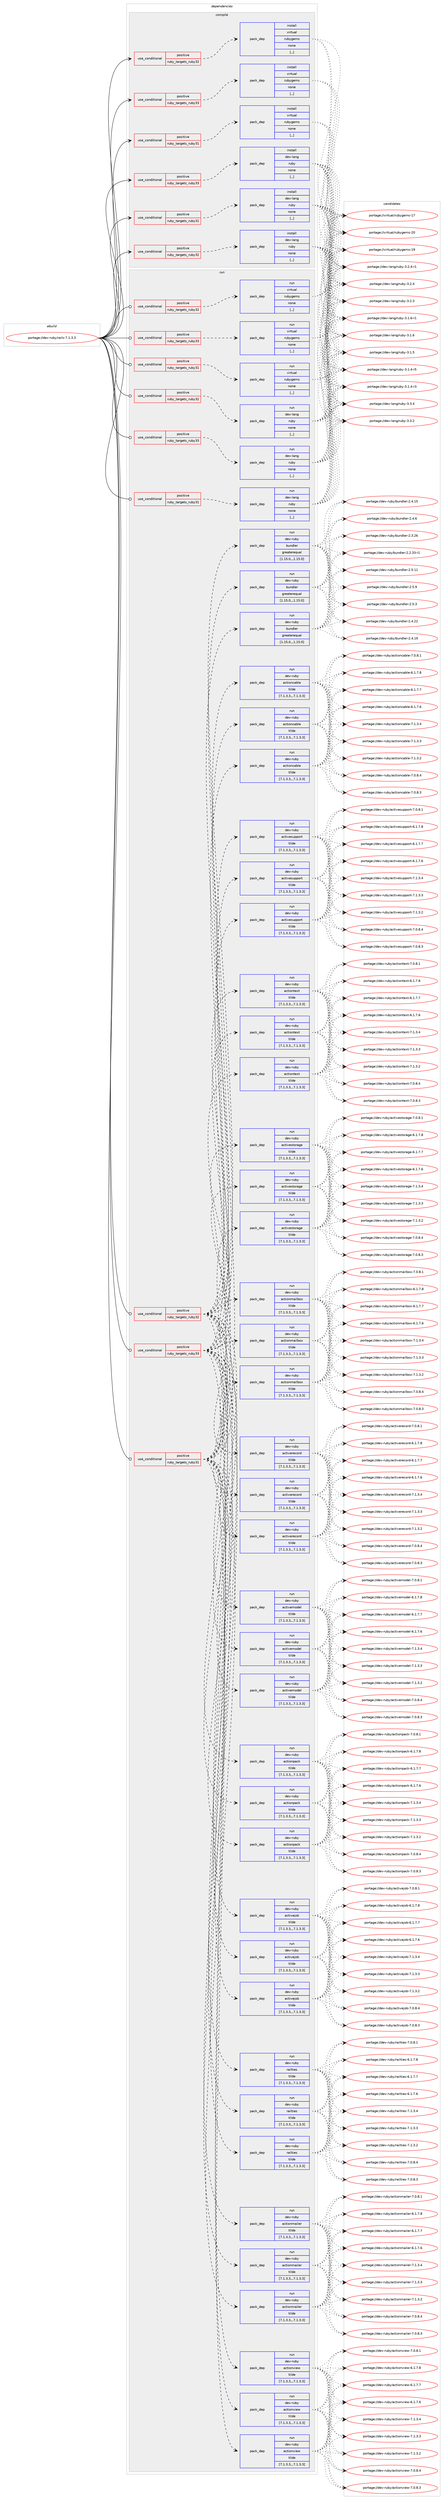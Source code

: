 digraph prolog {

# *************
# Graph options
# *************

newrank=true;
concentrate=true;
compound=true;
graph [rankdir=LR,fontname=Helvetica,fontsize=10,ranksep=1.5];#, ranksep=2.5, nodesep=0.2];
edge  [arrowhead=vee];
node  [fontname=Helvetica,fontsize=10];

# **********
# The ebuild
# **********

subgraph cluster_leftcol {
color=gray;
rank=same;
label=<<i>ebuild</i>>;
id [label="portage://dev-ruby/rails-7.1.3.3", color=red, width=4, href="../dev-ruby/rails-7.1.3.3.svg"];
}

# ****************
# The dependencies
# ****************

subgraph cluster_midcol {
color=gray;
label=<<i>dependencies</i>>;
subgraph cluster_compile {
fillcolor="#eeeeee";
style=filled;
label=<<i>compile</i>>;
subgraph cond53051 {
dependency195077 [label=<<TABLE BORDER="0" CELLBORDER="1" CELLSPACING="0" CELLPADDING="4"><TR><TD ROWSPAN="3" CELLPADDING="10">use_conditional</TD></TR><TR><TD>positive</TD></TR><TR><TD>ruby_targets_ruby31</TD></TR></TABLE>>, shape=none, color=red];
subgraph pack140683 {
dependency195078 [label=<<TABLE BORDER="0" CELLBORDER="1" CELLSPACING="0" CELLPADDING="4" WIDTH="220"><TR><TD ROWSPAN="6" CELLPADDING="30">pack_dep</TD></TR><TR><TD WIDTH="110">install</TD></TR><TR><TD>dev-lang</TD></TR><TR><TD>ruby</TD></TR><TR><TD>none</TD></TR><TR><TD>[,,]</TD></TR></TABLE>>, shape=none, color=blue];
}
dependency195077:e -> dependency195078:w [weight=20,style="dashed",arrowhead="vee"];
}
id:e -> dependency195077:w [weight=20,style="solid",arrowhead="vee"];
subgraph cond53052 {
dependency195079 [label=<<TABLE BORDER="0" CELLBORDER="1" CELLSPACING="0" CELLPADDING="4"><TR><TD ROWSPAN="3" CELLPADDING="10">use_conditional</TD></TR><TR><TD>positive</TD></TR><TR><TD>ruby_targets_ruby31</TD></TR></TABLE>>, shape=none, color=red];
subgraph pack140684 {
dependency195080 [label=<<TABLE BORDER="0" CELLBORDER="1" CELLSPACING="0" CELLPADDING="4" WIDTH="220"><TR><TD ROWSPAN="6" CELLPADDING="30">pack_dep</TD></TR><TR><TD WIDTH="110">install</TD></TR><TR><TD>virtual</TD></TR><TR><TD>rubygems</TD></TR><TR><TD>none</TD></TR><TR><TD>[,,]</TD></TR></TABLE>>, shape=none, color=blue];
}
dependency195079:e -> dependency195080:w [weight=20,style="dashed",arrowhead="vee"];
}
id:e -> dependency195079:w [weight=20,style="solid",arrowhead="vee"];
subgraph cond53053 {
dependency195081 [label=<<TABLE BORDER="0" CELLBORDER="1" CELLSPACING="0" CELLPADDING="4"><TR><TD ROWSPAN="3" CELLPADDING="10">use_conditional</TD></TR><TR><TD>positive</TD></TR><TR><TD>ruby_targets_ruby32</TD></TR></TABLE>>, shape=none, color=red];
subgraph pack140685 {
dependency195082 [label=<<TABLE BORDER="0" CELLBORDER="1" CELLSPACING="0" CELLPADDING="4" WIDTH="220"><TR><TD ROWSPAN="6" CELLPADDING="30">pack_dep</TD></TR><TR><TD WIDTH="110">install</TD></TR><TR><TD>dev-lang</TD></TR><TR><TD>ruby</TD></TR><TR><TD>none</TD></TR><TR><TD>[,,]</TD></TR></TABLE>>, shape=none, color=blue];
}
dependency195081:e -> dependency195082:w [weight=20,style="dashed",arrowhead="vee"];
}
id:e -> dependency195081:w [weight=20,style="solid",arrowhead="vee"];
subgraph cond53054 {
dependency195083 [label=<<TABLE BORDER="0" CELLBORDER="1" CELLSPACING="0" CELLPADDING="4"><TR><TD ROWSPAN="3" CELLPADDING="10">use_conditional</TD></TR><TR><TD>positive</TD></TR><TR><TD>ruby_targets_ruby32</TD></TR></TABLE>>, shape=none, color=red];
subgraph pack140686 {
dependency195084 [label=<<TABLE BORDER="0" CELLBORDER="1" CELLSPACING="0" CELLPADDING="4" WIDTH="220"><TR><TD ROWSPAN="6" CELLPADDING="30">pack_dep</TD></TR><TR><TD WIDTH="110">install</TD></TR><TR><TD>virtual</TD></TR><TR><TD>rubygems</TD></TR><TR><TD>none</TD></TR><TR><TD>[,,]</TD></TR></TABLE>>, shape=none, color=blue];
}
dependency195083:e -> dependency195084:w [weight=20,style="dashed",arrowhead="vee"];
}
id:e -> dependency195083:w [weight=20,style="solid",arrowhead="vee"];
subgraph cond53055 {
dependency195085 [label=<<TABLE BORDER="0" CELLBORDER="1" CELLSPACING="0" CELLPADDING="4"><TR><TD ROWSPAN="3" CELLPADDING="10">use_conditional</TD></TR><TR><TD>positive</TD></TR><TR><TD>ruby_targets_ruby33</TD></TR></TABLE>>, shape=none, color=red];
subgraph pack140687 {
dependency195086 [label=<<TABLE BORDER="0" CELLBORDER="1" CELLSPACING="0" CELLPADDING="4" WIDTH="220"><TR><TD ROWSPAN="6" CELLPADDING="30">pack_dep</TD></TR><TR><TD WIDTH="110">install</TD></TR><TR><TD>dev-lang</TD></TR><TR><TD>ruby</TD></TR><TR><TD>none</TD></TR><TR><TD>[,,]</TD></TR></TABLE>>, shape=none, color=blue];
}
dependency195085:e -> dependency195086:w [weight=20,style="dashed",arrowhead="vee"];
}
id:e -> dependency195085:w [weight=20,style="solid",arrowhead="vee"];
subgraph cond53056 {
dependency195087 [label=<<TABLE BORDER="0" CELLBORDER="1" CELLSPACING="0" CELLPADDING="4"><TR><TD ROWSPAN="3" CELLPADDING="10">use_conditional</TD></TR><TR><TD>positive</TD></TR><TR><TD>ruby_targets_ruby33</TD></TR></TABLE>>, shape=none, color=red];
subgraph pack140688 {
dependency195088 [label=<<TABLE BORDER="0" CELLBORDER="1" CELLSPACING="0" CELLPADDING="4" WIDTH="220"><TR><TD ROWSPAN="6" CELLPADDING="30">pack_dep</TD></TR><TR><TD WIDTH="110">install</TD></TR><TR><TD>virtual</TD></TR><TR><TD>rubygems</TD></TR><TR><TD>none</TD></TR><TR><TD>[,,]</TD></TR></TABLE>>, shape=none, color=blue];
}
dependency195087:e -> dependency195088:w [weight=20,style="dashed",arrowhead="vee"];
}
id:e -> dependency195087:w [weight=20,style="solid",arrowhead="vee"];
}
subgraph cluster_compileandrun {
fillcolor="#eeeeee";
style=filled;
label=<<i>compile and run</i>>;
}
subgraph cluster_run {
fillcolor="#eeeeee";
style=filled;
label=<<i>run</i>>;
subgraph cond53057 {
dependency195089 [label=<<TABLE BORDER="0" CELLBORDER="1" CELLSPACING="0" CELLPADDING="4"><TR><TD ROWSPAN="3" CELLPADDING="10">use_conditional</TD></TR><TR><TD>positive</TD></TR><TR><TD>ruby_targets_ruby31</TD></TR></TABLE>>, shape=none, color=red];
subgraph pack140689 {
dependency195090 [label=<<TABLE BORDER="0" CELLBORDER="1" CELLSPACING="0" CELLPADDING="4" WIDTH="220"><TR><TD ROWSPAN="6" CELLPADDING="30">pack_dep</TD></TR><TR><TD WIDTH="110">run</TD></TR><TR><TD>dev-lang</TD></TR><TR><TD>ruby</TD></TR><TR><TD>none</TD></TR><TR><TD>[,,]</TD></TR></TABLE>>, shape=none, color=blue];
}
dependency195089:e -> dependency195090:w [weight=20,style="dashed",arrowhead="vee"];
}
id:e -> dependency195089:w [weight=20,style="solid",arrowhead="odot"];
subgraph cond53058 {
dependency195091 [label=<<TABLE BORDER="0" CELLBORDER="1" CELLSPACING="0" CELLPADDING="4"><TR><TD ROWSPAN="3" CELLPADDING="10">use_conditional</TD></TR><TR><TD>positive</TD></TR><TR><TD>ruby_targets_ruby31</TD></TR></TABLE>>, shape=none, color=red];
subgraph pack140690 {
dependency195092 [label=<<TABLE BORDER="0" CELLBORDER="1" CELLSPACING="0" CELLPADDING="4" WIDTH="220"><TR><TD ROWSPAN="6" CELLPADDING="30">pack_dep</TD></TR><TR><TD WIDTH="110">run</TD></TR><TR><TD>dev-ruby</TD></TR><TR><TD>actioncable</TD></TR><TR><TD>tilde</TD></TR><TR><TD>[7.1.3.3,,,7.1.3.3]</TD></TR></TABLE>>, shape=none, color=blue];
}
dependency195091:e -> dependency195092:w [weight=20,style="dashed",arrowhead="vee"];
subgraph pack140691 {
dependency195093 [label=<<TABLE BORDER="0" CELLBORDER="1" CELLSPACING="0" CELLPADDING="4" WIDTH="220"><TR><TD ROWSPAN="6" CELLPADDING="30">pack_dep</TD></TR><TR><TD WIDTH="110">run</TD></TR><TR><TD>dev-ruby</TD></TR><TR><TD>actionmailbox</TD></TR><TR><TD>tilde</TD></TR><TR><TD>[7.1.3.3,,,7.1.3.3]</TD></TR></TABLE>>, shape=none, color=blue];
}
dependency195091:e -> dependency195093:w [weight=20,style="dashed",arrowhead="vee"];
subgraph pack140692 {
dependency195094 [label=<<TABLE BORDER="0" CELLBORDER="1" CELLSPACING="0" CELLPADDING="4" WIDTH="220"><TR><TD ROWSPAN="6" CELLPADDING="30">pack_dep</TD></TR><TR><TD WIDTH="110">run</TD></TR><TR><TD>dev-ruby</TD></TR><TR><TD>actionmailer</TD></TR><TR><TD>tilde</TD></TR><TR><TD>[7.1.3.3,,,7.1.3.3]</TD></TR></TABLE>>, shape=none, color=blue];
}
dependency195091:e -> dependency195094:w [weight=20,style="dashed",arrowhead="vee"];
subgraph pack140693 {
dependency195095 [label=<<TABLE BORDER="0" CELLBORDER="1" CELLSPACING="0" CELLPADDING="4" WIDTH="220"><TR><TD ROWSPAN="6" CELLPADDING="30">pack_dep</TD></TR><TR><TD WIDTH="110">run</TD></TR><TR><TD>dev-ruby</TD></TR><TR><TD>actionpack</TD></TR><TR><TD>tilde</TD></TR><TR><TD>[7.1.3.3,,,7.1.3.3]</TD></TR></TABLE>>, shape=none, color=blue];
}
dependency195091:e -> dependency195095:w [weight=20,style="dashed",arrowhead="vee"];
subgraph pack140694 {
dependency195096 [label=<<TABLE BORDER="0" CELLBORDER="1" CELLSPACING="0" CELLPADDING="4" WIDTH="220"><TR><TD ROWSPAN="6" CELLPADDING="30">pack_dep</TD></TR><TR><TD WIDTH="110">run</TD></TR><TR><TD>dev-ruby</TD></TR><TR><TD>actiontext</TD></TR><TR><TD>tilde</TD></TR><TR><TD>[7.1.3.3,,,7.1.3.3]</TD></TR></TABLE>>, shape=none, color=blue];
}
dependency195091:e -> dependency195096:w [weight=20,style="dashed",arrowhead="vee"];
subgraph pack140695 {
dependency195097 [label=<<TABLE BORDER="0" CELLBORDER="1" CELLSPACING="0" CELLPADDING="4" WIDTH="220"><TR><TD ROWSPAN="6" CELLPADDING="30">pack_dep</TD></TR><TR><TD WIDTH="110">run</TD></TR><TR><TD>dev-ruby</TD></TR><TR><TD>actionview</TD></TR><TR><TD>tilde</TD></TR><TR><TD>[7.1.3.3,,,7.1.3.3]</TD></TR></TABLE>>, shape=none, color=blue];
}
dependency195091:e -> dependency195097:w [weight=20,style="dashed",arrowhead="vee"];
subgraph pack140696 {
dependency195098 [label=<<TABLE BORDER="0" CELLBORDER="1" CELLSPACING="0" CELLPADDING="4" WIDTH="220"><TR><TD ROWSPAN="6" CELLPADDING="30">pack_dep</TD></TR><TR><TD WIDTH="110">run</TD></TR><TR><TD>dev-ruby</TD></TR><TR><TD>activejob</TD></TR><TR><TD>tilde</TD></TR><TR><TD>[7.1.3.3,,,7.1.3.3]</TD></TR></TABLE>>, shape=none, color=blue];
}
dependency195091:e -> dependency195098:w [weight=20,style="dashed",arrowhead="vee"];
subgraph pack140697 {
dependency195099 [label=<<TABLE BORDER="0" CELLBORDER="1" CELLSPACING="0" CELLPADDING="4" WIDTH="220"><TR><TD ROWSPAN="6" CELLPADDING="30">pack_dep</TD></TR><TR><TD WIDTH="110">run</TD></TR><TR><TD>dev-ruby</TD></TR><TR><TD>activemodel</TD></TR><TR><TD>tilde</TD></TR><TR><TD>[7.1.3.3,,,7.1.3.3]</TD></TR></TABLE>>, shape=none, color=blue];
}
dependency195091:e -> dependency195099:w [weight=20,style="dashed",arrowhead="vee"];
subgraph pack140698 {
dependency195100 [label=<<TABLE BORDER="0" CELLBORDER="1" CELLSPACING="0" CELLPADDING="4" WIDTH="220"><TR><TD ROWSPAN="6" CELLPADDING="30">pack_dep</TD></TR><TR><TD WIDTH="110">run</TD></TR><TR><TD>dev-ruby</TD></TR><TR><TD>activerecord</TD></TR><TR><TD>tilde</TD></TR><TR><TD>[7.1.3.3,,,7.1.3.3]</TD></TR></TABLE>>, shape=none, color=blue];
}
dependency195091:e -> dependency195100:w [weight=20,style="dashed",arrowhead="vee"];
subgraph pack140699 {
dependency195101 [label=<<TABLE BORDER="0" CELLBORDER="1" CELLSPACING="0" CELLPADDING="4" WIDTH="220"><TR><TD ROWSPAN="6" CELLPADDING="30">pack_dep</TD></TR><TR><TD WIDTH="110">run</TD></TR><TR><TD>dev-ruby</TD></TR><TR><TD>activestorage</TD></TR><TR><TD>tilde</TD></TR><TR><TD>[7.1.3.3,,,7.1.3.3]</TD></TR></TABLE>>, shape=none, color=blue];
}
dependency195091:e -> dependency195101:w [weight=20,style="dashed",arrowhead="vee"];
subgraph pack140700 {
dependency195102 [label=<<TABLE BORDER="0" CELLBORDER="1" CELLSPACING="0" CELLPADDING="4" WIDTH="220"><TR><TD ROWSPAN="6" CELLPADDING="30">pack_dep</TD></TR><TR><TD WIDTH="110">run</TD></TR><TR><TD>dev-ruby</TD></TR><TR><TD>activesupport</TD></TR><TR><TD>tilde</TD></TR><TR><TD>[7.1.3.3,,,7.1.3.3]</TD></TR></TABLE>>, shape=none, color=blue];
}
dependency195091:e -> dependency195102:w [weight=20,style="dashed",arrowhead="vee"];
subgraph pack140701 {
dependency195103 [label=<<TABLE BORDER="0" CELLBORDER="1" CELLSPACING="0" CELLPADDING="4" WIDTH="220"><TR><TD ROWSPAN="6" CELLPADDING="30">pack_dep</TD></TR><TR><TD WIDTH="110">run</TD></TR><TR><TD>dev-ruby</TD></TR><TR><TD>bundler</TD></TR><TR><TD>greaterequal</TD></TR><TR><TD>[1.15.0,,,1.15.0]</TD></TR></TABLE>>, shape=none, color=blue];
}
dependency195091:e -> dependency195103:w [weight=20,style="dashed",arrowhead="vee"];
subgraph pack140702 {
dependency195104 [label=<<TABLE BORDER="0" CELLBORDER="1" CELLSPACING="0" CELLPADDING="4" WIDTH="220"><TR><TD ROWSPAN="6" CELLPADDING="30">pack_dep</TD></TR><TR><TD WIDTH="110">run</TD></TR><TR><TD>dev-ruby</TD></TR><TR><TD>railties</TD></TR><TR><TD>tilde</TD></TR><TR><TD>[7.1.3.3,,,7.1.3.3]</TD></TR></TABLE>>, shape=none, color=blue];
}
dependency195091:e -> dependency195104:w [weight=20,style="dashed",arrowhead="vee"];
}
id:e -> dependency195091:w [weight=20,style="solid",arrowhead="odot"];
subgraph cond53059 {
dependency195105 [label=<<TABLE BORDER="0" CELLBORDER="1" CELLSPACING="0" CELLPADDING="4"><TR><TD ROWSPAN="3" CELLPADDING="10">use_conditional</TD></TR><TR><TD>positive</TD></TR><TR><TD>ruby_targets_ruby31</TD></TR></TABLE>>, shape=none, color=red];
subgraph pack140703 {
dependency195106 [label=<<TABLE BORDER="0" CELLBORDER="1" CELLSPACING="0" CELLPADDING="4" WIDTH="220"><TR><TD ROWSPAN="6" CELLPADDING="30">pack_dep</TD></TR><TR><TD WIDTH="110">run</TD></TR><TR><TD>virtual</TD></TR><TR><TD>rubygems</TD></TR><TR><TD>none</TD></TR><TR><TD>[,,]</TD></TR></TABLE>>, shape=none, color=blue];
}
dependency195105:e -> dependency195106:w [weight=20,style="dashed",arrowhead="vee"];
}
id:e -> dependency195105:w [weight=20,style="solid",arrowhead="odot"];
subgraph cond53060 {
dependency195107 [label=<<TABLE BORDER="0" CELLBORDER="1" CELLSPACING="0" CELLPADDING="4"><TR><TD ROWSPAN="3" CELLPADDING="10">use_conditional</TD></TR><TR><TD>positive</TD></TR><TR><TD>ruby_targets_ruby32</TD></TR></TABLE>>, shape=none, color=red];
subgraph pack140704 {
dependency195108 [label=<<TABLE BORDER="0" CELLBORDER="1" CELLSPACING="0" CELLPADDING="4" WIDTH="220"><TR><TD ROWSPAN="6" CELLPADDING="30">pack_dep</TD></TR><TR><TD WIDTH="110">run</TD></TR><TR><TD>dev-lang</TD></TR><TR><TD>ruby</TD></TR><TR><TD>none</TD></TR><TR><TD>[,,]</TD></TR></TABLE>>, shape=none, color=blue];
}
dependency195107:e -> dependency195108:w [weight=20,style="dashed",arrowhead="vee"];
}
id:e -> dependency195107:w [weight=20,style="solid",arrowhead="odot"];
subgraph cond53061 {
dependency195109 [label=<<TABLE BORDER="0" CELLBORDER="1" CELLSPACING="0" CELLPADDING="4"><TR><TD ROWSPAN="3" CELLPADDING="10">use_conditional</TD></TR><TR><TD>positive</TD></TR><TR><TD>ruby_targets_ruby32</TD></TR></TABLE>>, shape=none, color=red];
subgraph pack140705 {
dependency195110 [label=<<TABLE BORDER="0" CELLBORDER="1" CELLSPACING="0" CELLPADDING="4" WIDTH="220"><TR><TD ROWSPAN="6" CELLPADDING="30">pack_dep</TD></TR><TR><TD WIDTH="110">run</TD></TR><TR><TD>dev-ruby</TD></TR><TR><TD>actioncable</TD></TR><TR><TD>tilde</TD></TR><TR><TD>[7.1.3.3,,,7.1.3.3]</TD></TR></TABLE>>, shape=none, color=blue];
}
dependency195109:e -> dependency195110:w [weight=20,style="dashed",arrowhead="vee"];
subgraph pack140706 {
dependency195111 [label=<<TABLE BORDER="0" CELLBORDER="1" CELLSPACING="0" CELLPADDING="4" WIDTH="220"><TR><TD ROWSPAN="6" CELLPADDING="30">pack_dep</TD></TR><TR><TD WIDTH="110">run</TD></TR><TR><TD>dev-ruby</TD></TR><TR><TD>actionmailbox</TD></TR><TR><TD>tilde</TD></TR><TR><TD>[7.1.3.3,,,7.1.3.3]</TD></TR></TABLE>>, shape=none, color=blue];
}
dependency195109:e -> dependency195111:w [weight=20,style="dashed",arrowhead="vee"];
subgraph pack140707 {
dependency195112 [label=<<TABLE BORDER="0" CELLBORDER="1" CELLSPACING="0" CELLPADDING="4" WIDTH="220"><TR><TD ROWSPAN="6" CELLPADDING="30">pack_dep</TD></TR><TR><TD WIDTH="110">run</TD></TR><TR><TD>dev-ruby</TD></TR><TR><TD>actionmailer</TD></TR><TR><TD>tilde</TD></TR><TR><TD>[7.1.3.3,,,7.1.3.3]</TD></TR></TABLE>>, shape=none, color=blue];
}
dependency195109:e -> dependency195112:w [weight=20,style="dashed",arrowhead="vee"];
subgraph pack140708 {
dependency195113 [label=<<TABLE BORDER="0" CELLBORDER="1" CELLSPACING="0" CELLPADDING="4" WIDTH="220"><TR><TD ROWSPAN="6" CELLPADDING="30">pack_dep</TD></TR><TR><TD WIDTH="110">run</TD></TR><TR><TD>dev-ruby</TD></TR><TR><TD>actionpack</TD></TR><TR><TD>tilde</TD></TR><TR><TD>[7.1.3.3,,,7.1.3.3]</TD></TR></TABLE>>, shape=none, color=blue];
}
dependency195109:e -> dependency195113:w [weight=20,style="dashed",arrowhead="vee"];
subgraph pack140709 {
dependency195114 [label=<<TABLE BORDER="0" CELLBORDER="1" CELLSPACING="0" CELLPADDING="4" WIDTH="220"><TR><TD ROWSPAN="6" CELLPADDING="30">pack_dep</TD></TR><TR><TD WIDTH="110">run</TD></TR><TR><TD>dev-ruby</TD></TR><TR><TD>actiontext</TD></TR><TR><TD>tilde</TD></TR><TR><TD>[7.1.3.3,,,7.1.3.3]</TD></TR></TABLE>>, shape=none, color=blue];
}
dependency195109:e -> dependency195114:w [weight=20,style="dashed",arrowhead="vee"];
subgraph pack140710 {
dependency195115 [label=<<TABLE BORDER="0" CELLBORDER="1" CELLSPACING="0" CELLPADDING="4" WIDTH="220"><TR><TD ROWSPAN="6" CELLPADDING="30">pack_dep</TD></TR><TR><TD WIDTH="110">run</TD></TR><TR><TD>dev-ruby</TD></TR><TR><TD>actionview</TD></TR><TR><TD>tilde</TD></TR><TR><TD>[7.1.3.3,,,7.1.3.3]</TD></TR></TABLE>>, shape=none, color=blue];
}
dependency195109:e -> dependency195115:w [weight=20,style="dashed",arrowhead="vee"];
subgraph pack140711 {
dependency195116 [label=<<TABLE BORDER="0" CELLBORDER="1" CELLSPACING="0" CELLPADDING="4" WIDTH="220"><TR><TD ROWSPAN="6" CELLPADDING="30">pack_dep</TD></TR><TR><TD WIDTH="110">run</TD></TR><TR><TD>dev-ruby</TD></TR><TR><TD>activejob</TD></TR><TR><TD>tilde</TD></TR><TR><TD>[7.1.3.3,,,7.1.3.3]</TD></TR></TABLE>>, shape=none, color=blue];
}
dependency195109:e -> dependency195116:w [weight=20,style="dashed",arrowhead="vee"];
subgraph pack140712 {
dependency195117 [label=<<TABLE BORDER="0" CELLBORDER="1" CELLSPACING="0" CELLPADDING="4" WIDTH="220"><TR><TD ROWSPAN="6" CELLPADDING="30">pack_dep</TD></TR><TR><TD WIDTH="110">run</TD></TR><TR><TD>dev-ruby</TD></TR><TR><TD>activemodel</TD></TR><TR><TD>tilde</TD></TR><TR><TD>[7.1.3.3,,,7.1.3.3]</TD></TR></TABLE>>, shape=none, color=blue];
}
dependency195109:e -> dependency195117:w [weight=20,style="dashed",arrowhead="vee"];
subgraph pack140713 {
dependency195118 [label=<<TABLE BORDER="0" CELLBORDER="1" CELLSPACING="0" CELLPADDING="4" WIDTH="220"><TR><TD ROWSPAN="6" CELLPADDING="30">pack_dep</TD></TR><TR><TD WIDTH="110">run</TD></TR><TR><TD>dev-ruby</TD></TR><TR><TD>activerecord</TD></TR><TR><TD>tilde</TD></TR><TR><TD>[7.1.3.3,,,7.1.3.3]</TD></TR></TABLE>>, shape=none, color=blue];
}
dependency195109:e -> dependency195118:w [weight=20,style="dashed",arrowhead="vee"];
subgraph pack140714 {
dependency195119 [label=<<TABLE BORDER="0" CELLBORDER="1" CELLSPACING="0" CELLPADDING="4" WIDTH="220"><TR><TD ROWSPAN="6" CELLPADDING="30">pack_dep</TD></TR><TR><TD WIDTH="110">run</TD></TR><TR><TD>dev-ruby</TD></TR><TR><TD>activestorage</TD></TR><TR><TD>tilde</TD></TR><TR><TD>[7.1.3.3,,,7.1.3.3]</TD></TR></TABLE>>, shape=none, color=blue];
}
dependency195109:e -> dependency195119:w [weight=20,style="dashed",arrowhead="vee"];
subgraph pack140715 {
dependency195120 [label=<<TABLE BORDER="0" CELLBORDER="1" CELLSPACING="0" CELLPADDING="4" WIDTH="220"><TR><TD ROWSPAN="6" CELLPADDING="30">pack_dep</TD></TR><TR><TD WIDTH="110">run</TD></TR><TR><TD>dev-ruby</TD></TR><TR><TD>activesupport</TD></TR><TR><TD>tilde</TD></TR><TR><TD>[7.1.3.3,,,7.1.3.3]</TD></TR></TABLE>>, shape=none, color=blue];
}
dependency195109:e -> dependency195120:w [weight=20,style="dashed",arrowhead="vee"];
subgraph pack140716 {
dependency195121 [label=<<TABLE BORDER="0" CELLBORDER="1" CELLSPACING="0" CELLPADDING="4" WIDTH="220"><TR><TD ROWSPAN="6" CELLPADDING="30">pack_dep</TD></TR><TR><TD WIDTH="110">run</TD></TR><TR><TD>dev-ruby</TD></TR><TR><TD>bundler</TD></TR><TR><TD>greaterequal</TD></TR><TR><TD>[1.15.0,,,1.15.0]</TD></TR></TABLE>>, shape=none, color=blue];
}
dependency195109:e -> dependency195121:w [weight=20,style="dashed",arrowhead="vee"];
subgraph pack140717 {
dependency195122 [label=<<TABLE BORDER="0" CELLBORDER="1" CELLSPACING="0" CELLPADDING="4" WIDTH="220"><TR><TD ROWSPAN="6" CELLPADDING="30">pack_dep</TD></TR><TR><TD WIDTH="110">run</TD></TR><TR><TD>dev-ruby</TD></TR><TR><TD>railties</TD></TR><TR><TD>tilde</TD></TR><TR><TD>[7.1.3.3,,,7.1.3.3]</TD></TR></TABLE>>, shape=none, color=blue];
}
dependency195109:e -> dependency195122:w [weight=20,style="dashed",arrowhead="vee"];
}
id:e -> dependency195109:w [weight=20,style="solid",arrowhead="odot"];
subgraph cond53062 {
dependency195123 [label=<<TABLE BORDER="0" CELLBORDER="1" CELLSPACING="0" CELLPADDING="4"><TR><TD ROWSPAN="3" CELLPADDING="10">use_conditional</TD></TR><TR><TD>positive</TD></TR><TR><TD>ruby_targets_ruby32</TD></TR></TABLE>>, shape=none, color=red];
subgraph pack140718 {
dependency195124 [label=<<TABLE BORDER="0" CELLBORDER="1" CELLSPACING="0" CELLPADDING="4" WIDTH="220"><TR><TD ROWSPAN="6" CELLPADDING="30">pack_dep</TD></TR><TR><TD WIDTH="110">run</TD></TR><TR><TD>virtual</TD></TR><TR><TD>rubygems</TD></TR><TR><TD>none</TD></TR><TR><TD>[,,]</TD></TR></TABLE>>, shape=none, color=blue];
}
dependency195123:e -> dependency195124:w [weight=20,style="dashed",arrowhead="vee"];
}
id:e -> dependency195123:w [weight=20,style="solid",arrowhead="odot"];
subgraph cond53063 {
dependency195125 [label=<<TABLE BORDER="0" CELLBORDER="1" CELLSPACING="0" CELLPADDING="4"><TR><TD ROWSPAN="3" CELLPADDING="10">use_conditional</TD></TR><TR><TD>positive</TD></TR><TR><TD>ruby_targets_ruby33</TD></TR></TABLE>>, shape=none, color=red];
subgraph pack140719 {
dependency195126 [label=<<TABLE BORDER="0" CELLBORDER="1" CELLSPACING="0" CELLPADDING="4" WIDTH="220"><TR><TD ROWSPAN="6" CELLPADDING="30">pack_dep</TD></TR><TR><TD WIDTH="110">run</TD></TR><TR><TD>dev-lang</TD></TR><TR><TD>ruby</TD></TR><TR><TD>none</TD></TR><TR><TD>[,,]</TD></TR></TABLE>>, shape=none, color=blue];
}
dependency195125:e -> dependency195126:w [weight=20,style="dashed",arrowhead="vee"];
}
id:e -> dependency195125:w [weight=20,style="solid",arrowhead="odot"];
subgraph cond53064 {
dependency195127 [label=<<TABLE BORDER="0" CELLBORDER="1" CELLSPACING="0" CELLPADDING="4"><TR><TD ROWSPAN="3" CELLPADDING="10">use_conditional</TD></TR><TR><TD>positive</TD></TR><TR><TD>ruby_targets_ruby33</TD></TR></TABLE>>, shape=none, color=red];
subgraph pack140720 {
dependency195128 [label=<<TABLE BORDER="0" CELLBORDER="1" CELLSPACING="0" CELLPADDING="4" WIDTH="220"><TR><TD ROWSPAN="6" CELLPADDING="30">pack_dep</TD></TR><TR><TD WIDTH="110">run</TD></TR><TR><TD>dev-ruby</TD></TR><TR><TD>actioncable</TD></TR><TR><TD>tilde</TD></TR><TR><TD>[7.1.3.3,,,7.1.3.3]</TD></TR></TABLE>>, shape=none, color=blue];
}
dependency195127:e -> dependency195128:w [weight=20,style="dashed",arrowhead="vee"];
subgraph pack140721 {
dependency195129 [label=<<TABLE BORDER="0" CELLBORDER="1" CELLSPACING="0" CELLPADDING="4" WIDTH="220"><TR><TD ROWSPAN="6" CELLPADDING="30">pack_dep</TD></TR><TR><TD WIDTH="110">run</TD></TR><TR><TD>dev-ruby</TD></TR><TR><TD>actionmailbox</TD></TR><TR><TD>tilde</TD></TR><TR><TD>[7.1.3.3,,,7.1.3.3]</TD></TR></TABLE>>, shape=none, color=blue];
}
dependency195127:e -> dependency195129:w [weight=20,style="dashed",arrowhead="vee"];
subgraph pack140722 {
dependency195130 [label=<<TABLE BORDER="0" CELLBORDER="1" CELLSPACING="0" CELLPADDING="4" WIDTH="220"><TR><TD ROWSPAN="6" CELLPADDING="30">pack_dep</TD></TR><TR><TD WIDTH="110">run</TD></TR><TR><TD>dev-ruby</TD></TR><TR><TD>actionmailer</TD></TR><TR><TD>tilde</TD></TR><TR><TD>[7.1.3.3,,,7.1.3.3]</TD></TR></TABLE>>, shape=none, color=blue];
}
dependency195127:e -> dependency195130:w [weight=20,style="dashed",arrowhead="vee"];
subgraph pack140723 {
dependency195131 [label=<<TABLE BORDER="0" CELLBORDER="1" CELLSPACING="0" CELLPADDING="4" WIDTH="220"><TR><TD ROWSPAN="6" CELLPADDING="30">pack_dep</TD></TR><TR><TD WIDTH="110">run</TD></TR><TR><TD>dev-ruby</TD></TR><TR><TD>actionpack</TD></TR><TR><TD>tilde</TD></TR><TR><TD>[7.1.3.3,,,7.1.3.3]</TD></TR></TABLE>>, shape=none, color=blue];
}
dependency195127:e -> dependency195131:w [weight=20,style="dashed",arrowhead="vee"];
subgraph pack140724 {
dependency195132 [label=<<TABLE BORDER="0" CELLBORDER="1" CELLSPACING="0" CELLPADDING="4" WIDTH="220"><TR><TD ROWSPAN="6" CELLPADDING="30">pack_dep</TD></TR><TR><TD WIDTH="110">run</TD></TR><TR><TD>dev-ruby</TD></TR><TR><TD>actiontext</TD></TR><TR><TD>tilde</TD></TR><TR><TD>[7.1.3.3,,,7.1.3.3]</TD></TR></TABLE>>, shape=none, color=blue];
}
dependency195127:e -> dependency195132:w [weight=20,style="dashed",arrowhead="vee"];
subgraph pack140725 {
dependency195133 [label=<<TABLE BORDER="0" CELLBORDER="1" CELLSPACING="0" CELLPADDING="4" WIDTH="220"><TR><TD ROWSPAN="6" CELLPADDING="30">pack_dep</TD></TR><TR><TD WIDTH="110">run</TD></TR><TR><TD>dev-ruby</TD></TR><TR><TD>actionview</TD></TR><TR><TD>tilde</TD></TR><TR><TD>[7.1.3.3,,,7.1.3.3]</TD></TR></TABLE>>, shape=none, color=blue];
}
dependency195127:e -> dependency195133:w [weight=20,style="dashed",arrowhead="vee"];
subgraph pack140726 {
dependency195134 [label=<<TABLE BORDER="0" CELLBORDER="1" CELLSPACING="0" CELLPADDING="4" WIDTH="220"><TR><TD ROWSPAN="6" CELLPADDING="30">pack_dep</TD></TR><TR><TD WIDTH="110">run</TD></TR><TR><TD>dev-ruby</TD></TR><TR><TD>activejob</TD></TR><TR><TD>tilde</TD></TR><TR><TD>[7.1.3.3,,,7.1.3.3]</TD></TR></TABLE>>, shape=none, color=blue];
}
dependency195127:e -> dependency195134:w [weight=20,style="dashed",arrowhead="vee"];
subgraph pack140727 {
dependency195135 [label=<<TABLE BORDER="0" CELLBORDER="1" CELLSPACING="0" CELLPADDING="4" WIDTH="220"><TR><TD ROWSPAN="6" CELLPADDING="30">pack_dep</TD></TR><TR><TD WIDTH="110">run</TD></TR><TR><TD>dev-ruby</TD></TR><TR><TD>activemodel</TD></TR><TR><TD>tilde</TD></TR><TR><TD>[7.1.3.3,,,7.1.3.3]</TD></TR></TABLE>>, shape=none, color=blue];
}
dependency195127:e -> dependency195135:w [weight=20,style="dashed",arrowhead="vee"];
subgraph pack140728 {
dependency195136 [label=<<TABLE BORDER="0" CELLBORDER="1" CELLSPACING="0" CELLPADDING="4" WIDTH="220"><TR><TD ROWSPAN="6" CELLPADDING="30">pack_dep</TD></TR><TR><TD WIDTH="110">run</TD></TR><TR><TD>dev-ruby</TD></TR><TR><TD>activerecord</TD></TR><TR><TD>tilde</TD></TR><TR><TD>[7.1.3.3,,,7.1.3.3]</TD></TR></TABLE>>, shape=none, color=blue];
}
dependency195127:e -> dependency195136:w [weight=20,style="dashed",arrowhead="vee"];
subgraph pack140729 {
dependency195137 [label=<<TABLE BORDER="0" CELLBORDER="1" CELLSPACING="0" CELLPADDING="4" WIDTH="220"><TR><TD ROWSPAN="6" CELLPADDING="30">pack_dep</TD></TR><TR><TD WIDTH="110">run</TD></TR><TR><TD>dev-ruby</TD></TR><TR><TD>activestorage</TD></TR><TR><TD>tilde</TD></TR><TR><TD>[7.1.3.3,,,7.1.3.3]</TD></TR></TABLE>>, shape=none, color=blue];
}
dependency195127:e -> dependency195137:w [weight=20,style="dashed",arrowhead="vee"];
subgraph pack140730 {
dependency195138 [label=<<TABLE BORDER="0" CELLBORDER="1" CELLSPACING="0" CELLPADDING="4" WIDTH="220"><TR><TD ROWSPAN="6" CELLPADDING="30">pack_dep</TD></TR><TR><TD WIDTH="110">run</TD></TR><TR><TD>dev-ruby</TD></TR><TR><TD>activesupport</TD></TR><TR><TD>tilde</TD></TR><TR><TD>[7.1.3.3,,,7.1.3.3]</TD></TR></TABLE>>, shape=none, color=blue];
}
dependency195127:e -> dependency195138:w [weight=20,style="dashed",arrowhead="vee"];
subgraph pack140731 {
dependency195139 [label=<<TABLE BORDER="0" CELLBORDER="1" CELLSPACING="0" CELLPADDING="4" WIDTH="220"><TR><TD ROWSPAN="6" CELLPADDING="30">pack_dep</TD></TR><TR><TD WIDTH="110">run</TD></TR><TR><TD>dev-ruby</TD></TR><TR><TD>bundler</TD></TR><TR><TD>greaterequal</TD></TR><TR><TD>[1.15.0,,,1.15.0]</TD></TR></TABLE>>, shape=none, color=blue];
}
dependency195127:e -> dependency195139:w [weight=20,style="dashed",arrowhead="vee"];
subgraph pack140732 {
dependency195140 [label=<<TABLE BORDER="0" CELLBORDER="1" CELLSPACING="0" CELLPADDING="4" WIDTH="220"><TR><TD ROWSPAN="6" CELLPADDING="30">pack_dep</TD></TR><TR><TD WIDTH="110">run</TD></TR><TR><TD>dev-ruby</TD></TR><TR><TD>railties</TD></TR><TR><TD>tilde</TD></TR><TR><TD>[7.1.3.3,,,7.1.3.3]</TD></TR></TABLE>>, shape=none, color=blue];
}
dependency195127:e -> dependency195140:w [weight=20,style="dashed",arrowhead="vee"];
}
id:e -> dependency195127:w [weight=20,style="solid",arrowhead="odot"];
subgraph cond53065 {
dependency195141 [label=<<TABLE BORDER="0" CELLBORDER="1" CELLSPACING="0" CELLPADDING="4"><TR><TD ROWSPAN="3" CELLPADDING="10">use_conditional</TD></TR><TR><TD>positive</TD></TR><TR><TD>ruby_targets_ruby33</TD></TR></TABLE>>, shape=none, color=red];
subgraph pack140733 {
dependency195142 [label=<<TABLE BORDER="0" CELLBORDER="1" CELLSPACING="0" CELLPADDING="4" WIDTH="220"><TR><TD ROWSPAN="6" CELLPADDING="30">pack_dep</TD></TR><TR><TD WIDTH="110">run</TD></TR><TR><TD>virtual</TD></TR><TR><TD>rubygems</TD></TR><TR><TD>none</TD></TR><TR><TD>[,,]</TD></TR></TABLE>>, shape=none, color=blue];
}
dependency195141:e -> dependency195142:w [weight=20,style="dashed",arrowhead="vee"];
}
id:e -> dependency195141:w [weight=20,style="solid",arrowhead="odot"];
}
}

# **************
# The candidates
# **************

subgraph cluster_choices {
rank=same;
color=gray;
label=<<i>candidates</i>>;

subgraph choice140683 {
color=black;
nodesep=1;
choice10010111845108971101034711411798121455146514652 [label="portage://dev-lang/ruby-3.3.4", color=red, width=4,href="../dev-lang/ruby-3.3.4.svg"];
choice10010111845108971101034711411798121455146514650 [label="portage://dev-lang/ruby-3.3.2", color=red, width=4,href="../dev-lang/ruby-3.3.2.svg"];
choice100101118451089711010347114117981214551465046524511449 [label="portage://dev-lang/ruby-3.2.4-r1", color=red, width=4,href="../dev-lang/ruby-3.2.4-r1.svg"];
choice10010111845108971101034711411798121455146504652 [label="portage://dev-lang/ruby-3.2.4", color=red, width=4,href="../dev-lang/ruby-3.2.4.svg"];
choice10010111845108971101034711411798121455146504651 [label="portage://dev-lang/ruby-3.2.3", color=red, width=4,href="../dev-lang/ruby-3.2.3.svg"];
choice100101118451089711010347114117981214551464946544511449 [label="portage://dev-lang/ruby-3.1.6-r1", color=red, width=4,href="../dev-lang/ruby-3.1.6-r1.svg"];
choice10010111845108971101034711411798121455146494654 [label="portage://dev-lang/ruby-3.1.6", color=red, width=4,href="../dev-lang/ruby-3.1.6.svg"];
choice10010111845108971101034711411798121455146494653 [label="portage://dev-lang/ruby-3.1.5", color=red, width=4,href="../dev-lang/ruby-3.1.5.svg"];
choice100101118451089711010347114117981214551464946524511453 [label="portage://dev-lang/ruby-3.1.4-r5", color=red, width=4,href="../dev-lang/ruby-3.1.4-r5.svg"];
choice100101118451089711010347114117981214551464946524511451 [label="portage://dev-lang/ruby-3.1.4-r3", color=red, width=4,href="../dev-lang/ruby-3.1.4-r3.svg"];
dependency195078:e -> choice10010111845108971101034711411798121455146514652:w [style=dotted,weight="100"];
dependency195078:e -> choice10010111845108971101034711411798121455146514650:w [style=dotted,weight="100"];
dependency195078:e -> choice100101118451089711010347114117981214551465046524511449:w [style=dotted,weight="100"];
dependency195078:e -> choice10010111845108971101034711411798121455146504652:w [style=dotted,weight="100"];
dependency195078:e -> choice10010111845108971101034711411798121455146504651:w [style=dotted,weight="100"];
dependency195078:e -> choice100101118451089711010347114117981214551464946544511449:w [style=dotted,weight="100"];
dependency195078:e -> choice10010111845108971101034711411798121455146494654:w [style=dotted,weight="100"];
dependency195078:e -> choice10010111845108971101034711411798121455146494653:w [style=dotted,weight="100"];
dependency195078:e -> choice100101118451089711010347114117981214551464946524511453:w [style=dotted,weight="100"];
dependency195078:e -> choice100101118451089711010347114117981214551464946524511451:w [style=dotted,weight="100"];
}
subgraph choice140684 {
color=black;
nodesep=1;
choice118105114116117971084711411798121103101109115455048 [label="portage://virtual/rubygems-20", color=red, width=4,href="../virtual/rubygems-20.svg"];
choice118105114116117971084711411798121103101109115454957 [label="portage://virtual/rubygems-19", color=red, width=4,href="../virtual/rubygems-19.svg"];
choice118105114116117971084711411798121103101109115454955 [label="portage://virtual/rubygems-17", color=red, width=4,href="../virtual/rubygems-17.svg"];
dependency195080:e -> choice118105114116117971084711411798121103101109115455048:w [style=dotted,weight="100"];
dependency195080:e -> choice118105114116117971084711411798121103101109115454957:w [style=dotted,weight="100"];
dependency195080:e -> choice118105114116117971084711411798121103101109115454955:w [style=dotted,weight="100"];
}
subgraph choice140685 {
color=black;
nodesep=1;
choice10010111845108971101034711411798121455146514652 [label="portage://dev-lang/ruby-3.3.4", color=red, width=4,href="../dev-lang/ruby-3.3.4.svg"];
choice10010111845108971101034711411798121455146514650 [label="portage://dev-lang/ruby-3.3.2", color=red, width=4,href="../dev-lang/ruby-3.3.2.svg"];
choice100101118451089711010347114117981214551465046524511449 [label="portage://dev-lang/ruby-3.2.4-r1", color=red, width=4,href="../dev-lang/ruby-3.2.4-r1.svg"];
choice10010111845108971101034711411798121455146504652 [label="portage://dev-lang/ruby-3.2.4", color=red, width=4,href="../dev-lang/ruby-3.2.4.svg"];
choice10010111845108971101034711411798121455146504651 [label="portage://dev-lang/ruby-3.2.3", color=red, width=4,href="../dev-lang/ruby-3.2.3.svg"];
choice100101118451089711010347114117981214551464946544511449 [label="portage://dev-lang/ruby-3.1.6-r1", color=red, width=4,href="../dev-lang/ruby-3.1.6-r1.svg"];
choice10010111845108971101034711411798121455146494654 [label="portage://dev-lang/ruby-3.1.6", color=red, width=4,href="../dev-lang/ruby-3.1.6.svg"];
choice10010111845108971101034711411798121455146494653 [label="portage://dev-lang/ruby-3.1.5", color=red, width=4,href="../dev-lang/ruby-3.1.5.svg"];
choice100101118451089711010347114117981214551464946524511453 [label="portage://dev-lang/ruby-3.1.4-r5", color=red, width=4,href="../dev-lang/ruby-3.1.4-r5.svg"];
choice100101118451089711010347114117981214551464946524511451 [label="portage://dev-lang/ruby-3.1.4-r3", color=red, width=4,href="../dev-lang/ruby-3.1.4-r3.svg"];
dependency195082:e -> choice10010111845108971101034711411798121455146514652:w [style=dotted,weight="100"];
dependency195082:e -> choice10010111845108971101034711411798121455146514650:w [style=dotted,weight="100"];
dependency195082:e -> choice100101118451089711010347114117981214551465046524511449:w [style=dotted,weight="100"];
dependency195082:e -> choice10010111845108971101034711411798121455146504652:w [style=dotted,weight="100"];
dependency195082:e -> choice10010111845108971101034711411798121455146504651:w [style=dotted,weight="100"];
dependency195082:e -> choice100101118451089711010347114117981214551464946544511449:w [style=dotted,weight="100"];
dependency195082:e -> choice10010111845108971101034711411798121455146494654:w [style=dotted,weight="100"];
dependency195082:e -> choice10010111845108971101034711411798121455146494653:w [style=dotted,weight="100"];
dependency195082:e -> choice100101118451089711010347114117981214551464946524511453:w [style=dotted,weight="100"];
dependency195082:e -> choice100101118451089711010347114117981214551464946524511451:w [style=dotted,weight="100"];
}
subgraph choice140686 {
color=black;
nodesep=1;
choice118105114116117971084711411798121103101109115455048 [label="portage://virtual/rubygems-20", color=red, width=4,href="../virtual/rubygems-20.svg"];
choice118105114116117971084711411798121103101109115454957 [label="portage://virtual/rubygems-19", color=red, width=4,href="../virtual/rubygems-19.svg"];
choice118105114116117971084711411798121103101109115454955 [label="portage://virtual/rubygems-17", color=red, width=4,href="../virtual/rubygems-17.svg"];
dependency195084:e -> choice118105114116117971084711411798121103101109115455048:w [style=dotted,weight="100"];
dependency195084:e -> choice118105114116117971084711411798121103101109115454957:w [style=dotted,weight="100"];
dependency195084:e -> choice118105114116117971084711411798121103101109115454955:w [style=dotted,weight="100"];
}
subgraph choice140687 {
color=black;
nodesep=1;
choice10010111845108971101034711411798121455146514652 [label="portage://dev-lang/ruby-3.3.4", color=red, width=4,href="../dev-lang/ruby-3.3.4.svg"];
choice10010111845108971101034711411798121455146514650 [label="portage://dev-lang/ruby-3.3.2", color=red, width=4,href="../dev-lang/ruby-3.3.2.svg"];
choice100101118451089711010347114117981214551465046524511449 [label="portage://dev-lang/ruby-3.2.4-r1", color=red, width=4,href="../dev-lang/ruby-3.2.4-r1.svg"];
choice10010111845108971101034711411798121455146504652 [label="portage://dev-lang/ruby-3.2.4", color=red, width=4,href="../dev-lang/ruby-3.2.4.svg"];
choice10010111845108971101034711411798121455146504651 [label="portage://dev-lang/ruby-3.2.3", color=red, width=4,href="../dev-lang/ruby-3.2.3.svg"];
choice100101118451089711010347114117981214551464946544511449 [label="portage://dev-lang/ruby-3.1.6-r1", color=red, width=4,href="../dev-lang/ruby-3.1.6-r1.svg"];
choice10010111845108971101034711411798121455146494654 [label="portage://dev-lang/ruby-3.1.6", color=red, width=4,href="../dev-lang/ruby-3.1.6.svg"];
choice10010111845108971101034711411798121455146494653 [label="portage://dev-lang/ruby-3.1.5", color=red, width=4,href="../dev-lang/ruby-3.1.5.svg"];
choice100101118451089711010347114117981214551464946524511453 [label="portage://dev-lang/ruby-3.1.4-r5", color=red, width=4,href="../dev-lang/ruby-3.1.4-r5.svg"];
choice100101118451089711010347114117981214551464946524511451 [label="portage://dev-lang/ruby-3.1.4-r3", color=red, width=4,href="../dev-lang/ruby-3.1.4-r3.svg"];
dependency195086:e -> choice10010111845108971101034711411798121455146514652:w [style=dotted,weight="100"];
dependency195086:e -> choice10010111845108971101034711411798121455146514650:w [style=dotted,weight="100"];
dependency195086:e -> choice100101118451089711010347114117981214551465046524511449:w [style=dotted,weight="100"];
dependency195086:e -> choice10010111845108971101034711411798121455146504652:w [style=dotted,weight="100"];
dependency195086:e -> choice10010111845108971101034711411798121455146504651:w [style=dotted,weight="100"];
dependency195086:e -> choice100101118451089711010347114117981214551464946544511449:w [style=dotted,weight="100"];
dependency195086:e -> choice10010111845108971101034711411798121455146494654:w [style=dotted,weight="100"];
dependency195086:e -> choice10010111845108971101034711411798121455146494653:w [style=dotted,weight="100"];
dependency195086:e -> choice100101118451089711010347114117981214551464946524511453:w [style=dotted,weight="100"];
dependency195086:e -> choice100101118451089711010347114117981214551464946524511451:w [style=dotted,weight="100"];
}
subgraph choice140688 {
color=black;
nodesep=1;
choice118105114116117971084711411798121103101109115455048 [label="portage://virtual/rubygems-20", color=red, width=4,href="../virtual/rubygems-20.svg"];
choice118105114116117971084711411798121103101109115454957 [label="portage://virtual/rubygems-19", color=red, width=4,href="../virtual/rubygems-19.svg"];
choice118105114116117971084711411798121103101109115454955 [label="portage://virtual/rubygems-17", color=red, width=4,href="../virtual/rubygems-17.svg"];
dependency195088:e -> choice118105114116117971084711411798121103101109115455048:w [style=dotted,weight="100"];
dependency195088:e -> choice118105114116117971084711411798121103101109115454957:w [style=dotted,weight="100"];
dependency195088:e -> choice118105114116117971084711411798121103101109115454955:w [style=dotted,weight="100"];
}
subgraph choice140689 {
color=black;
nodesep=1;
choice10010111845108971101034711411798121455146514652 [label="portage://dev-lang/ruby-3.3.4", color=red, width=4,href="../dev-lang/ruby-3.3.4.svg"];
choice10010111845108971101034711411798121455146514650 [label="portage://dev-lang/ruby-3.3.2", color=red, width=4,href="../dev-lang/ruby-3.3.2.svg"];
choice100101118451089711010347114117981214551465046524511449 [label="portage://dev-lang/ruby-3.2.4-r1", color=red, width=4,href="../dev-lang/ruby-3.2.4-r1.svg"];
choice10010111845108971101034711411798121455146504652 [label="portage://dev-lang/ruby-3.2.4", color=red, width=4,href="../dev-lang/ruby-3.2.4.svg"];
choice10010111845108971101034711411798121455146504651 [label="portage://dev-lang/ruby-3.2.3", color=red, width=4,href="../dev-lang/ruby-3.2.3.svg"];
choice100101118451089711010347114117981214551464946544511449 [label="portage://dev-lang/ruby-3.1.6-r1", color=red, width=4,href="../dev-lang/ruby-3.1.6-r1.svg"];
choice10010111845108971101034711411798121455146494654 [label="portage://dev-lang/ruby-3.1.6", color=red, width=4,href="../dev-lang/ruby-3.1.6.svg"];
choice10010111845108971101034711411798121455146494653 [label="portage://dev-lang/ruby-3.1.5", color=red, width=4,href="../dev-lang/ruby-3.1.5.svg"];
choice100101118451089711010347114117981214551464946524511453 [label="portage://dev-lang/ruby-3.1.4-r5", color=red, width=4,href="../dev-lang/ruby-3.1.4-r5.svg"];
choice100101118451089711010347114117981214551464946524511451 [label="portage://dev-lang/ruby-3.1.4-r3", color=red, width=4,href="../dev-lang/ruby-3.1.4-r3.svg"];
dependency195090:e -> choice10010111845108971101034711411798121455146514652:w [style=dotted,weight="100"];
dependency195090:e -> choice10010111845108971101034711411798121455146514650:w [style=dotted,weight="100"];
dependency195090:e -> choice100101118451089711010347114117981214551465046524511449:w [style=dotted,weight="100"];
dependency195090:e -> choice10010111845108971101034711411798121455146504652:w [style=dotted,weight="100"];
dependency195090:e -> choice10010111845108971101034711411798121455146504651:w [style=dotted,weight="100"];
dependency195090:e -> choice100101118451089711010347114117981214551464946544511449:w [style=dotted,weight="100"];
dependency195090:e -> choice10010111845108971101034711411798121455146494654:w [style=dotted,weight="100"];
dependency195090:e -> choice10010111845108971101034711411798121455146494653:w [style=dotted,weight="100"];
dependency195090:e -> choice100101118451089711010347114117981214551464946524511453:w [style=dotted,weight="100"];
dependency195090:e -> choice100101118451089711010347114117981214551464946524511451:w [style=dotted,weight="100"];
}
subgraph choice140690 {
color=black;
nodesep=1;
choice10010111845114117981214797991161051111109997981081014555464946514652 [label="portage://dev-ruby/actioncable-7.1.3.4", color=red, width=4,href="../dev-ruby/actioncable-7.1.3.4.svg"];
choice10010111845114117981214797991161051111109997981081014555464946514651 [label="portage://dev-ruby/actioncable-7.1.3.3", color=red, width=4,href="../dev-ruby/actioncable-7.1.3.3.svg"];
choice10010111845114117981214797991161051111109997981081014555464946514650 [label="portage://dev-ruby/actioncable-7.1.3.2", color=red, width=4,href="../dev-ruby/actioncable-7.1.3.2.svg"];
choice10010111845114117981214797991161051111109997981081014555464846564652 [label="portage://dev-ruby/actioncable-7.0.8.4", color=red, width=4,href="../dev-ruby/actioncable-7.0.8.4.svg"];
choice10010111845114117981214797991161051111109997981081014555464846564651 [label="portage://dev-ruby/actioncable-7.0.8.3", color=red, width=4,href="../dev-ruby/actioncable-7.0.8.3.svg"];
choice10010111845114117981214797991161051111109997981081014555464846564649 [label="portage://dev-ruby/actioncable-7.0.8.1", color=red, width=4,href="../dev-ruby/actioncable-7.0.8.1.svg"];
choice10010111845114117981214797991161051111109997981081014554464946554656 [label="portage://dev-ruby/actioncable-6.1.7.8", color=red, width=4,href="../dev-ruby/actioncable-6.1.7.8.svg"];
choice10010111845114117981214797991161051111109997981081014554464946554655 [label="portage://dev-ruby/actioncable-6.1.7.7", color=red, width=4,href="../dev-ruby/actioncable-6.1.7.7.svg"];
choice10010111845114117981214797991161051111109997981081014554464946554654 [label="portage://dev-ruby/actioncable-6.1.7.6", color=red, width=4,href="../dev-ruby/actioncable-6.1.7.6.svg"];
dependency195092:e -> choice10010111845114117981214797991161051111109997981081014555464946514652:w [style=dotted,weight="100"];
dependency195092:e -> choice10010111845114117981214797991161051111109997981081014555464946514651:w [style=dotted,weight="100"];
dependency195092:e -> choice10010111845114117981214797991161051111109997981081014555464946514650:w [style=dotted,weight="100"];
dependency195092:e -> choice10010111845114117981214797991161051111109997981081014555464846564652:w [style=dotted,weight="100"];
dependency195092:e -> choice10010111845114117981214797991161051111109997981081014555464846564651:w [style=dotted,weight="100"];
dependency195092:e -> choice10010111845114117981214797991161051111109997981081014555464846564649:w [style=dotted,weight="100"];
dependency195092:e -> choice10010111845114117981214797991161051111109997981081014554464946554656:w [style=dotted,weight="100"];
dependency195092:e -> choice10010111845114117981214797991161051111109997981081014554464946554655:w [style=dotted,weight="100"];
dependency195092:e -> choice10010111845114117981214797991161051111109997981081014554464946554654:w [style=dotted,weight="100"];
}
subgraph choice140691 {
color=black;
nodesep=1;
choice100101118451141179812147979911610511111010997105108981111204555464946514652 [label="portage://dev-ruby/actionmailbox-7.1.3.4", color=red, width=4,href="../dev-ruby/actionmailbox-7.1.3.4.svg"];
choice100101118451141179812147979911610511111010997105108981111204555464946514651 [label="portage://dev-ruby/actionmailbox-7.1.3.3", color=red, width=4,href="../dev-ruby/actionmailbox-7.1.3.3.svg"];
choice100101118451141179812147979911610511111010997105108981111204555464946514650 [label="portage://dev-ruby/actionmailbox-7.1.3.2", color=red, width=4,href="../dev-ruby/actionmailbox-7.1.3.2.svg"];
choice100101118451141179812147979911610511111010997105108981111204555464846564652 [label="portage://dev-ruby/actionmailbox-7.0.8.4", color=red, width=4,href="../dev-ruby/actionmailbox-7.0.8.4.svg"];
choice100101118451141179812147979911610511111010997105108981111204555464846564651 [label="portage://dev-ruby/actionmailbox-7.0.8.3", color=red, width=4,href="../dev-ruby/actionmailbox-7.0.8.3.svg"];
choice100101118451141179812147979911610511111010997105108981111204555464846564649 [label="portage://dev-ruby/actionmailbox-7.0.8.1", color=red, width=4,href="../dev-ruby/actionmailbox-7.0.8.1.svg"];
choice100101118451141179812147979911610511111010997105108981111204554464946554656 [label="portage://dev-ruby/actionmailbox-6.1.7.8", color=red, width=4,href="../dev-ruby/actionmailbox-6.1.7.8.svg"];
choice100101118451141179812147979911610511111010997105108981111204554464946554655 [label="portage://dev-ruby/actionmailbox-6.1.7.7", color=red, width=4,href="../dev-ruby/actionmailbox-6.1.7.7.svg"];
choice100101118451141179812147979911610511111010997105108981111204554464946554654 [label="portage://dev-ruby/actionmailbox-6.1.7.6", color=red, width=4,href="../dev-ruby/actionmailbox-6.1.7.6.svg"];
dependency195093:e -> choice100101118451141179812147979911610511111010997105108981111204555464946514652:w [style=dotted,weight="100"];
dependency195093:e -> choice100101118451141179812147979911610511111010997105108981111204555464946514651:w [style=dotted,weight="100"];
dependency195093:e -> choice100101118451141179812147979911610511111010997105108981111204555464946514650:w [style=dotted,weight="100"];
dependency195093:e -> choice100101118451141179812147979911610511111010997105108981111204555464846564652:w [style=dotted,weight="100"];
dependency195093:e -> choice100101118451141179812147979911610511111010997105108981111204555464846564651:w [style=dotted,weight="100"];
dependency195093:e -> choice100101118451141179812147979911610511111010997105108981111204555464846564649:w [style=dotted,weight="100"];
dependency195093:e -> choice100101118451141179812147979911610511111010997105108981111204554464946554656:w [style=dotted,weight="100"];
dependency195093:e -> choice100101118451141179812147979911610511111010997105108981111204554464946554655:w [style=dotted,weight="100"];
dependency195093:e -> choice100101118451141179812147979911610511111010997105108981111204554464946554654:w [style=dotted,weight="100"];
}
subgraph choice140692 {
color=black;
nodesep=1;
choice1001011184511411798121479799116105111110109971051081011144555464946514652 [label="portage://dev-ruby/actionmailer-7.1.3.4", color=red, width=4,href="../dev-ruby/actionmailer-7.1.3.4.svg"];
choice1001011184511411798121479799116105111110109971051081011144555464946514651 [label="portage://dev-ruby/actionmailer-7.1.3.3", color=red, width=4,href="../dev-ruby/actionmailer-7.1.3.3.svg"];
choice1001011184511411798121479799116105111110109971051081011144555464946514650 [label="portage://dev-ruby/actionmailer-7.1.3.2", color=red, width=4,href="../dev-ruby/actionmailer-7.1.3.2.svg"];
choice1001011184511411798121479799116105111110109971051081011144555464846564652 [label="portage://dev-ruby/actionmailer-7.0.8.4", color=red, width=4,href="../dev-ruby/actionmailer-7.0.8.4.svg"];
choice1001011184511411798121479799116105111110109971051081011144555464846564651 [label="portage://dev-ruby/actionmailer-7.0.8.3", color=red, width=4,href="../dev-ruby/actionmailer-7.0.8.3.svg"];
choice1001011184511411798121479799116105111110109971051081011144555464846564649 [label="portage://dev-ruby/actionmailer-7.0.8.1", color=red, width=4,href="../dev-ruby/actionmailer-7.0.8.1.svg"];
choice1001011184511411798121479799116105111110109971051081011144554464946554656 [label="portage://dev-ruby/actionmailer-6.1.7.8", color=red, width=4,href="../dev-ruby/actionmailer-6.1.7.8.svg"];
choice1001011184511411798121479799116105111110109971051081011144554464946554655 [label="portage://dev-ruby/actionmailer-6.1.7.7", color=red, width=4,href="../dev-ruby/actionmailer-6.1.7.7.svg"];
choice1001011184511411798121479799116105111110109971051081011144554464946554654 [label="portage://dev-ruby/actionmailer-6.1.7.6", color=red, width=4,href="../dev-ruby/actionmailer-6.1.7.6.svg"];
dependency195094:e -> choice1001011184511411798121479799116105111110109971051081011144555464946514652:w [style=dotted,weight="100"];
dependency195094:e -> choice1001011184511411798121479799116105111110109971051081011144555464946514651:w [style=dotted,weight="100"];
dependency195094:e -> choice1001011184511411798121479799116105111110109971051081011144555464946514650:w [style=dotted,weight="100"];
dependency195094:e -> choice1001011184511411798121479799116105111110109971051081011144555464846564652:w [style=dotted,weight="100"];
dependency195094:e -> choice1001011184511411798121479799116105111110109971051081011144555464846564651:w [style=dotted,weight="100"];
dependency195094:e -> choice1001011184511411798121479799116105111110109971051081011144555464846564649:w [style=dotted,weight="100"];
dependency195094:e -> choice1001011184511411798121479799116105111110109971051081011144554464946554656:w [style=dotted,weight="100"];
dependency195094:e -> choice1001011184511411798121479799116105111110109971051081011144554464946554655:w [style=dotted,weight="100"];
dependency195094:e -> choice1001011184511411798121479799116105111110109971051081011144554464946554654:w [style=dotted,weight="100"];
}
subgraph choice140693 {
color=black;
nodesep=1;
choice100101118451141179812147979911610511111011297991074555464946514652 [label="portage://dev-ruby/actionpack-7.1.3.4", color=red, width=4,href="../dev-ruby/actionpack-7.1.3.4.svg"];
choice100101118451141179812147979911610511111011297991074555464946514651 [label="portage://dev-ruby/actionpack-7.1.3.3", color=red, width=4,href="../dev-ruby/actionpack-7.1.3.3.svg"];
choice100101118451141179812147979911610511111011297991074555464946514650 [label="portage://dev-ruby/actionpack-7.1.3.2", color=red, width=4,href="../dev-ruby/actionpack-7.1.3.2.svg"];
choice100101118451141179812147979911610511111011297991074555464846564652 [label="portage://dev-ruby/actionpack-7.0.8.4", color=red, width=4,href="../dev-ruby/actionpack-7.0.8.4.svg"];
choice100101118451141179812147979911610511111011297991074555464846564651 [label="portage://dev-ruby/actionpack-7.0.8.3", color=red, width=4,href="../dev-ruby/actionpack-7.0.8.3.svg"];
choice100101118451141179812147979911610511111011297991074555464846564649 [label="portage://dev-ruby/actionpack-7.0.8.1", color=red, width=4,href="../dev-ruby/actionpack-7.0.8.1.svg"];
choice100101118451141179812147979911610511111011297991074554464946554656 [label="portage://dev-ruby/actionpack-6.1.7.8", color=red, width=4,href="../dev-ruby/actionpack-6.1.7.8.svg"];
choice100101118451141179812147979911610511111011297991074554464946554655 [label="portage://dev-ruby/actionpack-6.1.7.7", color=red, width=4,href="../dev-ruby/actionpack-6.1.7.7.svg"];
choice100101118451141179812147979911610511111011297991074554464946554654 [label="portage://dev-ruby/actionpack-6.1.7.6", color=red, width=4,href="../dev-ruby/actionpack-6.1.7.6.svg"];
dependency195095:e -> choice100101118451141179812147979911610511111011297991074555464946514652:w [style=dotted,weight="100"];
dependency195095:e -> choice100101118451141179812147979911610511111011297991074555464946514651:w [style=dotted,weight="100"];
dependency195095:e -> choice100101118451141179812147979911610511111011297991074555464946514650:w [style=dotted,weight="100"];
dependency195095:e -> choice100101118451141179812147979911610511111011297991074555464846564652:w [style=dotted,weight="100"];
dependency195095:e -> choice100101118451141179812147979911610511111011297991074555464846564651:w [style=dotted,weight="100"];
dependency195095:e -> choice100101118451141179812147979911610511111011297991074555464846564649:w [style=dotted,weight="100"];
dependency195095:e -> choice100101118451141179812147979911610511111011297991074554464946554656:w [style=dotted,weight="100"];
dependency195095:e -> choice100101118451141179812147979911610511111011297991074554464946554655:w [style=dotted,weight="100"];
dependency195095:e -> choice100101118451141179812147979911610511111011297991074554464946554654:w [style=dotted,weight="100"];
}
subgraph choice140694 {
color=black;
nodesep=1;
choice10010111845114117981214797991161051111101161011201164555464946514652 [label="portage://dev-ruby/actiontext-7.1.3.4", color=red, width=4,href="../dev-ruby/actiontext-7.1.3.4.svg"];
choice10010111845114117981214797991161051111101161011201164555464946514651 [label="portage://dev-ruby/actiontext-7.1.3.3", color=red, width=4,href="../dev-ruby/actiontext-7.1.3.3.svg"];
choice10010111845114117981214797991161051111101161011201164555464946514650 [label="portage://dev-ruby/actiontext-7.1.3.2", color=red, width=4,href="../dev-ruby/actiontext-7.1.3.2.svg"];
choice10010111845114117981214797991161051111101161011201164555464846564652 [label="portage://dev-ruby/actiontext-7.0.8.4", color=red, width=4,href="../dev-ruby/actiontext-7.0.8.4.svg"];
choice10010111845114117981214797991161051111101161011201164555464846564651 [label="portage://dev-ruby/actiontext-7.0.8.3", color=red, width=4,href="../dev-ruby/actiontext-7.0.8.3.svg"];
choice10010111845114117981214797991161051111101161011201164555464846564649 [label="portage://dev-ruby/actiontext-7.0.8.1", color=red, width=4,href="../dev-ruby/actiontext-7.0.8.1.svg"];
choice10010111845114117981214797991161051111101161011201164554464946554656 [label="portage://dev-ruby/actiontext-6.1.7.8", color=red, width=4,href="../dev-ruby/actiontext-6.1.7.8.svg"];
choice10010111845114117981214797991161051111101161011201164554464946554655 [label="portage://dev-ruby/actiontext-6.1.7.7", color=red, width=4,href="../dev-ruby/actiontext-6.1.7.7.svg"];
choice10010111845114117981214797991161051111101161011201164554464946554654 [label="portage://dev-ruby/actiontext-6.1.7.6", color=red, width=4,href="../dev-ruby/actiontext-6.1.7.6.svg"];
dependency195096:e -> choice10010111845114117981214797991161051111101161011201164555464946514652:w [style=dotted,weight="100"];
dependency195096:e -> choice10010111845114117981214797991161051111101161011201164555464946514651:w [style=dotted,weight="100"];
dependency195096:e -> choice10010111845114117981214797991161051111101161011201164555464946514650:w [style=dotted,weight="100"];
dependency195096:e -> choice10010111845114117981214797991161051111101161011201164555464846564652:w [style=dotted,weight="100"];
dependency195096:e -> choice10010111845114117981214797991161051111101161011201164555464846564651:w [style=dotted,weight="100"];
dependency195096:e -> choice10010111845114117981214797991161051111101161011201164555464846564649:w [style=dotted,weight="100"];
dependency195096:e -> choice10010111845114117981214797991161051111101161011201164554464946554656:w [style=dotted,weight="100"];
dependency195096:e -> choice10010111845114117981214797991161051111101161011201164554464946554655:w [style=dotted,weight="100"];
dependency195096:e -> choice10010111845114117981214797991161051111101161011201164554464946554654:w [style=dotted,weight="100"];
}
subgraph choice140695 {
color=black;
nodesep=1;
choice10010111845114117981214797991161051111101181051011194555464946514652 [label="portage://dev-ruby/actionview-7.1.3.4", color=red, width=4,href="../dev-ruby/actionview-7.1.3.4.svg"];
choice10010111845114117981214797991161051111101181051011194555464946514651 [label="portage://dev-ruby/actionview-7.1.3.3", color=red, width=4,href="../dev-ruby/actionview-7.1.3.3.svg"];
choice10010111845114117981214797991161051111101181051011194555464946514650 [label="portage://dev-ruby/actionview-7.1.3.2", color=red, width=4,href="../dev-ruby/actionview-7.1.3.2.svg"];
choice10010111845114117981214797991161051111101181051011194555464846564652 [label="portage://dev-ruby/actionview-7.0.8.4", color=red, width=4,href="../dev-ruby/actionview-7.0.8.4.svg"];
choice10010111845114117981214797991161051111101181051011194555464846564651 [label="portage://dev-ruby/actionview-7.0.8.3", color=red, width=4,href="../dev-ruby/actionview-7.0.8.3.svg"];
choice10010111845114117981214797991161051111101181051011194555464846564649 [label="portage://dev-ruby/actionview-7.0.8.1", color=red, width=4,href="../dev-ruby/actionview-7.0.8.1.svg"];
choice10010111845114117981214797991161051111101181051011194554464946554656 [label="portage://dev-ruby/actionview-6.1.7.8", color=red, width=4,href="../dev-ruby/actionview-6.1.7.8.svg"];
choice10010111845114117981214797991161051111101181051011194554464946554655 [label="portage://dev-ruby/actionview-6.1.7.7", color=red, width=4,href="../dev-ruby/actionview-6.1.7.7.svg"];
choice10010111845114117981214797991161051111101181051011194554464946554654 [label="portage://dev-ruby/actionview-6.1.7.6", color=red, width=4,href="../dev-ruby/actionview-6.1.7.6.svg"];
dependency195097:e -> choice10010111845114117981214797991161051111101181051011194555464946514652:w [style=dotted,weight="100"];
dependency195097:e -> choice10010111845114117981214797991161051111101181051011194555464946514651:w [style=dotted,weight="100"];
dependency195097:e -> choice10010111845114117981214797991161051111101181051011194555464946514650:w [style=dotted,weight="100"];
dependency195097:e -> choice10010111845114117981214797991161051111101181051011194555464846564652:w [style=dotted,weight="100"];
dependency195097:e -> choice10010111845114117981214797991161051111101181051011194555464846564651:w [style=dotted,weight="100"];
dependency195097:e -> choice10010111845114117981214797991161051111101181051011194555464846564649:w [style=dotted,weight="100"];
dependency195097:e -> choice10010111845114117981214797991161051111101181051011194554464946554656:w [style=dotted,weight="100"];
dependency195097:e -> choice10010111845114117981214797991161051111101181051011194554464946554655:w [style=dotted,weight="100"];
dependency195097:e -> choice10010111845114117981214797991161051111101181051011194554464946554654:w [style=dotted,weight="100"];
}
subgraph choice140696 {
color=black;
nodesep=1;
choice1001011184511411798121479799116105118101106111984555464946514652 [label="portage://dev-ruby/activejob-7.1.3.4", color=red, width=4,href="../dev-ruby/activejob-7.1.3.4.svg"];
choice1001011184511411798121479799116105118101106111984555464946514651 [label="portage://dev-ruby/activejob-7.1.3.3", color=red, width=4,href="../dev-ruby/activejob-7.1.3.3.svg"];
choice1001011184511411798121479799116105118101106111984555464946514650 [label="portage://dev-ruby/activejob-7.1.3.2", color=red, width=4,href="../dev-ruby/activejob-7.1.3.2.svg"];
choice1001011184511411798121479799116105118101106111984555464846564652 [label="portage://dev-ruby/activejob-7.0.8.4", color=red, width=4,href="../dev-ruby/activejob-7.0.8.4.svg"];
choice1001011184511411798121479799116105118101106111984555464846564651 [label="portage://dev-ruby/activejob-7.0.8.3", color=red, width=4,href="../dev-ruby/activejob-7.0.8.3.svg"];
choice1001011184511411798121479799116105118101106111984555464846564649 [label="portage://dev-ruby/activejob-7.0.8.1", color=red, width=4,href="../dev-ruby/activejob-7.0.8.1.svg"];
choice1001011184511411798121479799116105118101106111984554464946554656 [label="portage://dev-ruby/activejob-6.1.7.8", color=red, width=4,href="../dev-ruby/activejob-6.1.7.8.svg"];
choice1001011184511411798121479799116105118101106111984554464946554655 [label="portage://dev-ruby/activejob-6.1.7.7", color=red, width=4,href="../dev-ruby/activejob-6.1.7.7.svg"];
choice1001011184511411798121479799116105118101106111984554464946554654 [label="portage://dev-ruby/activejob-6.1.7.6", color=red, width=4,href="../dev-ruby/activejob-6.1.7.6.svg"];
dependency195098:e -> choice1001011184511411798121479799116105118101106111984555464946514652:w [style=dotted,weight="100"];
dependency195098:e -> choice1001011184511411798121479799116105118101106111984555464946514651:w [style=dotted,weight="100"];
dependency195098:e -> choice1001011184511411798121479799116105118101106111984555464946514650:w [style=dotted,weight="100"];
dependency195098:e -> choice1001011184511411798121479799116105118101106111984555464846564652:w [style=dotted,weight="100"];
dependency195098:e -> choice1001011184511411798121479799116105118101106111984555464846564651:w [style=dotted,weight="100"];
dependency195098:e -> choice1001011184511411798121479799116105118101106111984555464846564649:w [style=dotted,weight="100"];
dependency195098:e -> choice1001011184511411798121479799116105118101106111984554464946554656:w [style=dotted,weight="100"];
dependency195098:e -> choice1001011184511411798121479799116105118101106111984554464946554655:w [style=dotted,weight="100"];
dependency195098:e -> choice1001011184511411798121479799116105118101106111984554464946554654:w [style=dotted,weight="100"];
}
subgraph choice140697 {
color=black;
nodesep=1;
choice10010111845114117981214797991161051181011091111001011084555464946514652 [label="portage://dev-ruby/activemodel-7.1.3.4", color=red, width=4,href="../dev-ruby/activemodel-7.1.3.4.svg"];
choice10010111845114117981214797991161051181011091111001011084555464946514651 [label="portage://dev-ruby/activemodel-7.1.3.3", color=red, width=4,href="../dev-ruby/activemodel-7.1.3.3.svg"];
choice10010111845114117981214797991161051181011091111001011084555464946514650 [label="portage://dev-ruby/activemodel-7.1.3.2", color=red, width=4,href="../dev-ruby/activemodel-7.1.3.2.svg"];
choice10010111845114117981214797991161051181011091111001011084555464846564652 [label="portage://dev-ruby/activemodel-7.0.8.4", color=red, width=4,href="../dev-ruby/activemodel-7.0.8.4.svg"];
choice10010111845114117981214797991161051181011091111001011084555464846564651 [label="portage://dev-ruby/activemodel-7.0.8.3", color=red, width=4,href="../dev-ruby/activemodel-7.0.8.3.svg"];
choice10010111845114117981214797991161051181011091111001011084555464846564649 [label="portage://dev-ruby/activemodel-7.0.8.1", color=red, width=4,href="../dev-ruby/activemodel-7.0.8.1.svg"];
choice10010111845114117981214797991161051181011091111001011084554464946554656 [label="portage://dev-ruby/activemodel-6.1.7.8", color=red, width=4,href="../dev-ruby/activemodel-6.1.7.8.svg"];
choice10010111845114117981214797991161051181011091111001011084554464946554655 [label="portage://dev-ruby/activemodel-6.1.7.7", color=red, width=4,href="../dev-ruby/activemodel-6.1.7.7.svg"];
choice10010111845114117981214797991161051181011091111001011084554464946554654 [label="portage://dev-ruby/activemodel-6.1.7.6", color=red, width=4,href="../dev-ruby/activemodel-6.1.7.6.svg"];
dependency195099:e -> choice10010111845114117981214797991161051181011091111001011084555464946514652:w [style=dotted,weight="100"];
dependency195099:e -> choice10010111845114117981214797991161051181011091111001011084555464946514651:w [style=dotted,weight="100"];
dependency195099:e -> choice10010111845114117981214797991161051181011091111001011084555464946514650:w [style=dotted,weight="100"];
dependency195099:e -> choice10010111845114117981214797991161051181011091111001011084555464846564652:w [style=dotted,weight="100"];
dependency195099:e -> choice10010111845114117981214797991161051181011091111001011084555464846564651:w [style=dotted,weight="100"];
dependency195099:e -> choice10010111845114117981214797991161051181011091111001011084555464846564649:w [style=dotted,weight="100"];
dependency195099:e -> choice10010111845114117981214797991161051181011091111001011084554464946554656:w [style=dotted,weight="100"];
dependency195099:e -> choice10010111845114117981214797991161051181011091111001011084554464946554655:w [style=dotted,weight="100"];
dependency195099:e -> choice10010111845114117981214797991161051181011091111001011084554464946554654:w [style=dotted,weight="100"];
}
subgraph choice140698 {
color=black;
nodesep=1;
choice1001011184511411798121479799116105118101114101991111141004555464946514652 [label="portage://dev-ruby/activerecord-7.1.3.4", color=red, width=4,href="../dev-ruby/activerecord-7.1.3.4.svg"];
choice1001011184511411798121479799116105118101114101991111141004555464946514651 [label="portage://dev-ruby/activerecord-7.1.3.3", color=red, width=4,href="../dev-ruby/activerecord-7.1.3.3.svg"];
choice1001011184511411798121479799116105118101114101991111141004555464946514650 [label="portage://dev-ruby/activerecord-7.1.3.2", color=red, width=4,href="../dev-ruby/activerecord-7.1.3.2.svg"];
choice1001011184511411798121479799116105118101114101991111141004555464846564652 [label="portage://dev-ruby/activerecord-7.0.8.4", color=red, width=4,href="../dev-ruby/activerecord-7.0.8.4.svg"];
choice1001011184511411798121479799116105118101114101991111141004555464846564651 [label="portage://dev-ruby/activerecord-7.0.8.3", color=red, width=4,href="../dev-ruby/activerecord-7.0.8.3.svg"];
choice1001011184511411798121479799116105118101114101991111141004555464846564649 [label="portage://dev-ruby/activerecord-7.0.8.1", color=red, width=4,href="../dev-ruby/activerecord-7.0.8.1.svg"];
choice1001011184511411798121479799116105118101114101991111141004554464946554656 [label="portage://dev-ruby/activerecord-6.1.7.8", color=red, width=4,href="../dev-ruby/activerecord-6.1.7.8.svg"];
choice1001011184511411798121479799116105118101114101991111141004554464946554655 [label="portage://dev-ruby/activerecord-6.1.7.7", color=red, width=4,href="../dev-ruby/activerecord-6.1.7.7.svg"];
choice1001011184511411798121479799116105118101114101991111141004554464946554654 [label="portage://dev-ruby/activerecord-6.1.7.6", color=red, width=4,href="../dev-ruby/activerecord-6.1.7.6.svg"];
dependency195100:e -> choice1001011184511411798121479799116105118101114101991111141004555464946514652:w [style=dotted,weight="100"];
dependency195100:e -> choice1001011184511411798121479799116105118101114101991111141004555464946514651:w [style=dotted,weight="100"];
dependency195100:e -> choice1001011184511411798121479799116105118101114101991111141004555464946514650:w [style=dotted,weight="100"];
dependency195100:e -> choice1001011184511411798121479799116105118101114101991111141004555464846564652:w [style=dotted,weight="100"];
dependency195100:e -> choice1001011184511411798121479799116105118101114101991111141004555464846564651:w [style=dotted,weight="100"];
dependency195100:e -> choice1001011184511411798121479799116105118101114101991111141004555464846564649:w [style=dotted,weight="100"];
dependency195100:e -> choice1001011184511411798121479799116105118101114101991111141004554464946554656:w [style=dotted,weight="100"];
dependency195100:e -> choice1001011184511411798121479799116105118101114101991111141004554464946554655:w [style=dotted,weight="100"];
dependency195100:e -> choice1001011184511411798121479799116105118101114101991111141004554464946554654:w [style=dotted,weight="100"];
}
subgraph choice140699 {
color=black;
nodesep=1;
choice1001011184511411798121479799116105118101115116111114971031014555464946514652 [label="portage://dev-ruby/activestorage-7.1.3.4", color=red, width=4,href="../dev-ruby/activestorage-7.1.3.4.svg"];
choice1001011184511411798121479799116105118101115116111114971031014555464946514651 [label="portage://dev-ruby/activestorage-7.1.3.3", color=red, width=4,href="../dev-ruby/activestorage-7.1.3.3.svg"];
choice1001011184511411798121479799116105118101115116111114971031014555464946514650 [label="portage://dev-ruby/activestorage-7.1.3.2", color=red, width=4,href="../dev-ruby/activestorage-7.1.3.2.svg"];
choice1001011184511411798121479799116105118101115116111114971031014555464846564652 [label="portage://dev-ruby/activestorage-7.0.8.4", color=red, width=4,href="../dev-ruby/activestorage-7.0.8.4.svg"];
choice1001011184511411798121479799116105118101115116111114971031014555464846564651 [label="portage://dev-ruby/activestorage-7.0.8.3", color=red, width=4,href="../dev-ruby/activestorage-7.0.8.3.svg"];
choice1001011184511411798121479799116105118101115116111114971031014555464846564649 [label="portage://dev-ruby/activestorage-7.0.8.1", color=red, width=4,href="../dev-ruby/activestorage-7.0.8.1.svg"];
choice1001011184511411798121479799116105118101115116111114971031014554464946554656 [label="portage://dev-ruby/activestorage-6.1.7.8", color=red, width=4,href="../dev-ruby/activestorage-6.1.7.8.svg"];
choice1001011184511411798121479799116105118101115116111114971031014554464946554655 [label="portage://dev-ruby/activestorage-6.1.7.7", color=red, width=4,href="../dev-ruby/activestorage-6.1.7.7.svg"];
choice1001011184511411798121479799116105118101115116111114971031014554464946554654 [label="portage://dev-ruby/activestorage-6.1.7.6", color=red, width=4,href="../dev-ruby/activestorage-6.1.7.6.svg"];
dependency195101:e -> choice1001011184511411798121479799116105118101115116111114971031014555464946514652:w [style=dotted,weight="100"];
dependency195101:e -> choice1001011184511411798121479799116105118101115116111114971031014555464946514651:w [style=dotted,weight="100"];
dependency195101:e -> choice1001011184511411798121479799116105118101115116111114971031014555464946514650:w [style=dotted,weight="100"];
dependency195101:e -> choice1001011184511411798121479799116105118101115116111114971031014555464846564652:w [style=dotted,weight="100"];
dependency195101:e -> choice1001011184511411798121479799116105118101115116111114971031014555464846564651:w [style=dotted,weight="100"];
dependency195101:e -> choice1001011184511411798121479799116105118101115116111114971031014555464846564649:w [style=dotted,weight="100"];
dependency195101:e -> choice1001011184511411798121479799116105118101115116111114971031014554464946554656:w [style=dotted,weight="100"];
dependency195101:e -> choice1001011184511411798121479799116105118101115116111114971031014554464946554655:w [style=dotted,weight="100"];
dependency195101:e -> choice1001011184511411798121479799116105118101115116111114971031014554464946554654:w [style=dotted,weight="100"];
}
subgraph choice140700 {
color=black;
nodesep=1;
choice10010111845114117981214797991161051181011151171121121111141164555464946514652 [label="portage://dev-ruby/activesupport-7.1.3.4", color=red, width=4,href="../dev-ruby/activesupport-7.1.3.4.svg"];
choice10010111845114117981214797991161051181011151171121121111141164555464946514651 [label="portage://dev-ruby/activesupport-7.1.3.3", color=red, width=4,href="../dev-ruby/activesupport-7.1.3.3.svg"];
choice10010111845114117981214797991161051181011151171121121111141164555464946514650 [label="portage://dev-ruby/activesupport-7.1.3.2", color=red, width=4,href="../dev-ruby/activesupport-7.1.3.2.svg"];
choice10010111845114117981214797991161051181011151171121121111141164555464846564652 [label="portage://dev-ruby/activesupport-7.0.8.4", color=red, width=4,href="../dev-ruby/activesupport-7.0.8.4.svg"];
choice10010111845114117981214797991161051181011151171121121111141164555464846564651 [label="portage://dev-ruby/activesupport-7.0.8.3", color=red, width=4,href="../dev-ruby/activesupport-7.0.8.3.svg"];
choice10010111845114117981214797991161051181011151171121121111141164555464846564649 [label="portage://dev-ruby/activesupport-7.0.8.1", color=red, width=4,href="../dev-ruby/activesupport-7.0.8.1.svg"];
choice10010111845114117981214797991161051181011151171121121111141164554464946554656 [label="portage://dev-ruby/activesupport-6.1.7.8", color=red, width=4,href="../dev-ruby/activesupport-6.1.7.8.svg"];
choice10010111845114117981214797991161051181011151171121121111141164554464946554655 [label="portage://dev-ruby/activesupport-6.1.7.7", color=red, width=4,href="../dev-ruby/activesupport-6.1.7.7.svg"];
choice10010111845114117981214797991161051181011151171121121111141164554464946554654 [label="portage://dev-ruby/activesupport-6.1.7.6", color=red, width=4,href="../dev-ruby/activesupport-6.1.7.6.svg"];
dependency195102:e -> choice10010111845114117981214797991161051181011151171121121111141164555464946514652:w [style=dotted,weight="100"];
dependency195102:e -> choice10010111845114117981214797991161051181011151171121121111141164555464946514651:w [style=dotted,weight="100"];
dependency195102:e -> choice10010111845114117981214797991161051181011151171121121111141164555464946514650:w [style=dotted,weight="100"];
dependency195102:e -> choice10010111845114117981214797991161051181011151171121121111141164555464846564652:w [style=dotted,weight="100"];
dependency195102:e -> choice10010111845114117981214797991161051181011151171121121111141164555464846564651:w [style=dotted,weight="100"];
dependency195102:e -> choice10010111845114117981214797991161051181011151171121121111141164555464846564649:w [style=dotted,weight="100"];
dependency195102:e -> choice10010111845114117981214797991161051181011151171121121111141164554464946554656:w [style=dotted,weight="100"];
dependency195102:e -> choice10010111845114117981214797991161051181011151171121121111141164554464946554655:w [style=dotted,weight="100"];
dependency195102:e -> choice10010111845114117981214797991161051181011151171121121111141164554464946554654:w [style=dotted,weight="100"];
}
subgraph choice140701 {
color=black;
nodesep=1;
choice1001011184511411798121479811711010010810111445504653464949 [label="portage://dev-ruby/bundler-2.5.11", color=red, width=4,href="../dev-ruby/bundler-2.5.11.svg"];
choice10010111845114117981214798117110100108101114455046534657 [label="portage://dev-ruby/bundler-2.5.9", color=red, width=4,href="../dev-ruby/bundler-2.5.9.svg"];
choice10010111845114117981214798117110100108101114455046534651 [label="portage://dev-ruby/bundler-2.5.3", color=red, width=4,href="../dev-ruby/bundler-2.5.3.svg"];
choice1001011184511411798121479811711010010810111445504652465050 [label="portage://dev-ruby/bundler-2.4.22", color=red, width=4,href="../dev-ruby/bundler-2.4.22.svg"];
choice1001011184511411798121479811711010010810111445504652464957 [label="portage://dev-ruby/bundler-2.4.19", color=red, width=4,href="../dev-ruby/bundler-2.4.19.svg"];
choice1001011184511411798121479811711010010810111445504652464953 [label="portage://dev-ruby/bundler-2.4.15", color=red, width=4,href="../dev-ruby/bundler-2.4.15.svg"];
choice10010111845114117981214798117110100108101114455046524654 [label="portage://dev-ruby/bundler-2.4.6", color=red, width=4,href="../dev-ruby/bundler-2.4.6.svg"];
choice1001011184511411798121479811711010010810111445504651465054 [label="portage://dev-ruby/bundler-2.3.26", color=red, width=4,href="../dev-ruby/bundler-2.3.26.svg"];
choice10010111845114117981214798117110100108101114455046504651514511449 [label="portage://dev-ruby/bundler-2.2.33-r1", color=red, width=4,href="../dev-ruby/bundler-2.2.33-r1.svg"];
dependency195103:e -> choice1001011184511411798121479811711010010810111445504653464949:w [style=dotted,weight="100"];
dependency195103:e -> choice10010111845114117981214798117110100108101114455046534657:w [style=dotted,weight="100"];
dependency195103:e -> choice10010111845114117981214798117110100108101114455046534651:w [style=dotted,weight="100"];
dependency195103:e -> choice1001011184511411798121479811711010010810111445504652465050:w [style=dotted,weight="100"];
dependency195103:e -> choice1001011184511411798121479811711010010810111445504652464957:w [style=dotted,weight="100"];
dependency195103:e -> choice1001011184511411798121479811711010010810111445504652464953:w [style=dotted,weight="100"];
dependency195103:e -> choice10010111845114117981214798117110100108101114455046524654:w [style=dotted,weight="100"];
dependency195103:e -> choice1001011184511411798121479811711010010810111445504651465054:w [style=dotted,weight="100"];
dependency195103:e -> choice10010111845114117981214798117110100108101114455046504651514511449:w [style=dotted,weight="100"];
}
subgraph choice140702 {
color=black;
nodesep=1;
choice100101118451141179812147114971051081161051011154555464946514652 [label="portage://dev-ruby/railties-7.1.3.4", color=red, width=4,href="../dev-ruby/railties-7.1.3.4.svg"];
choice100101118451141179812147114971051081161051011154555464946514651 [label="portage://dev-ruby/railties-7.1.3.3", color=red, width=4,href="../dev-ruby/railties-7.1.3.3.svg"];
choice100101118451141179812147114971051081161051011154555464946514650 [label="portage://dev-ruby/railties-7.1.3.2", color=red, width=4,href="../dev-ruby/railties-7.1.3.2.svg"];
choice100101118451141179812147114971051081161051011154555464846564652 [label="portage://dev-ruby/railties-7.0.8.4", color=red, width=4,href="../dev-ruby/railties-7.0.8.4.svg"];
choice100101118451141179812147114971051081161051011154555464846564651 [label="portage://dev-ruby/railties-7.0.8.3", color=red, width=4,href="../dev-ruby/railties-7.0.8.3.svg"];
choice100101118451141179812147114971051081161051011154555464846564649 [label="portage://dev-ruby/railties-7.0.8.1", color=red, width=4,href="../dev-ruby/railties-7.0.8.1.svg"];
choice100101118451141179812147114971051081161051011154554464946554656 [label="portage://dev-ruby/railties-6.1.7.8", color=red, width=4,href="../dev-ruby/railties-6.1.7.8.svg"];
choice100101118451141179812147114971051081161051011154554464946554655 [label="portage://dev-ruby/railties-6.1.7.7", color=red, width=4,href="../dev-ruby/railties-6.1.7.7.svg"];
choice100101118451141179812147114971051081161051011154554464946554654 [label="portage://dev-ruby/railties-6.1.7.6", color=red, width=4,href="../dev-ruby/railties-6.1.7.6.svg"];
dependency195104:e -> choice100101118451141179812147114971051081161051011154555464946514652:w [style=dotted,weight="100"];
dependency195104:e -> choice100101118451141179812147114971051081161051011154555464946514651:w [style=dotted,weight="100"];
dependency195104:e -> choice100101118451141179812147114971051081161051011154555464946514650:w [style=dotted,weight="100"];
dependency195104:e -> choice100101118451141179812147114971051081161051011154555464846564652:w [style=dotted,weight="100"];
dependency195104:e -> choice100101118451141179812147114971051081161051011154555464846564651:w [style=dotted,weight="100"];
dependency195104:e -> choice100101118451141179812147114971051081161051011154555464846564649:w [style=dotted,weight="100"];
dependency195104:e -> choice100101118451141179812147114971051081161051011154554464946554656:w [style=dotted,weight="100"];
dependency195104:e -> choice100101118451141179812147114971051081161051011154554464946554655:w [style=dotted,weight="100"];
dependency195104:e -> choice100101118451141179812147114971051081161051011154554464946554654:w [style=dotted,weight="100"];
}
subgraph choice140703 {
color=black;
nodesep=1;
choice118105114116117971084711411798121103101109115455048 [label="portage://virtual/rubygems-20", color=red, width=4,href="../virtual/rubygems-20.svg"];
choice118105114116117971084711411798121103101109115454957 [label="portage://virtual/rubygems-19", color=red, width=4,href="../virtual/rubygems-19.svg"];
choice118105114116117971084711411798121103101109115454955 [label="portage://virtual/rubygems-17", color=red, width=4,href="../virtual/rubygems-17.svg"];
dependency195106:e -> choice118105114116117971084711411798121103101109115455048:w [style=dotted,weight="100"];
dependency195106:e -> choice118105114116117971084711411798121103101109115454957:w [style=dotted,weight="100"];
dependency195106:e -> choice118105114116117971084711411798121103101109115454955:w [style=dotted,weight="100"];
}
subgraph choice140704 {
color=black;
nodesep=1;
choice10010111845108971101034711411798121455146514652 [label="portage://dev-lang/ruby-3.3.4", color=red, width=4,href="../dev-lang/ruby-3.3.4.svg"];
choice10010111845108971101034711411798121455146514650 [label="portage://dev-lang/ruby-3.3.2", color=red, width=4,href="../dev-lang/ruby-3.3.2.svg"];
choice100101118451089711010347114117981214551465046524511449 [label="portage://dev-lang/ruby-3.2.4-r1", color=red, width=4,href="../dev-lang/ruby-3.2.4-r1.svg"];
choice10010111845108971101034711411798121455146504652 [label="portage://dev-lang/ruby-3.2.4", color=red, width=4,href="../dev-lang/ruby-3.2.4.svg"];
choice10010111845108971101034711411798121455146504651 [label="portage://dev-lang/ruby-3.2.3", color=red, width=4,href="../dev-lang/ruby-3.2.3.svg"];
choice100101118451089711010347114117981214551464946544511449 [label="portage://dev-lang/ruby-3.1.6-r1", color=red, width=4,href="../dev-lang/ruby-3.1.6-r1.svg"];
choice10010111845108971101034711411798121455146494654 [label="portage://dev-lang/ruby-3.1.6", color=red, width=4,href="../dev-lang/ruby-3.1.6.svg"];
choice10010111845108971101034711411798121455146494653 [label="portage://dev-lang/ruby-3.1.5", color=red, width=4,href="../dev-lang/ruby-3.1.5.svg"];
choice100101118451089711010347114117981214551464946524511453 [label="portage://dev-lang/ruby-3.1.4-r5", color=red, width=4,href="../dev-lang/ruby-3.1.4-r5.svg"];
choice100101118451089711010347114117981214551464946524511451 [label="portage://dev-lang/ruby-3.1.4-r3", color=red, width=4,href="../dev-lang/ruby-3.1.4-r3.svg"];
dependency195108:e -> choice10010111845108971101034711411798121455146514652:w [style=dotted,weight="100"];
dependency195108:e -> choice10010111845108971101034711411798121455146514650:w [style=dotted,weight="100"];
dependency195108:e -> choice100101118451089711010347114117981214551465046524511449:w [style=dotted,weight="100"];
dependency195108:e -> choice10010111845108971101034711411798121455146504652:w [style=dotted,weight="100"];
dependency195108:e -> choice10010111845108971101034711411798121455146504651:w [style=dotted,weight="100"];
dependency195108:e -> choice100101118451089711010347114117981214551464946544511449:w [style=dotted,weight="100"];
dependency195108:e -> choice10010111845108971101034711411798121455146494654:w [style=dotted,weight="100"];
dependency195108:e -> choice10010111845108971101034711411798121455146494653:w [style=dotted,weight="100"];
dependency195108:e -> choice100101118451089711010347114117981214551464946524511453:w [style=dotted,weight="100"];
dependency195108:e -> choice100101118451089711010347114117981214551464946524511451:w [style=dotted,weight="100"];
}
subgraph choice140705 {
color=black;
nodesep=1;
choice10010111845114117981214797991161051111109997981081014555464946514652 [label="portage://dev-ruby/actioncable-7.1.3.4", color=red, width=4,href="../dev-ruby/actioncable-7.1.3.4.svg"];
choice10010111845114117981214797991161051111109997981081014555464946514651 [label="portage://dev-ruby/actioncable-7.1.3.3", color=red, width=4,href="../dev-ruby/actioncable-7.1.3.3.svg"];
choice10010111845114117981214797991161051111109997981081014555464946514650 [label="portage://dev-ruby/actioncable-7.1.3.2", color=red, width=4,href="../dev-ruby/actioncable-7.1.3.2.svg"];
choice10010111845114117981214797991161051111109997981081014555464846564652 [label="portage://dev-ruby/actioncable-7.0.8.4", color=red, width=4,href="../dev-ruby/actioncable-7.0.8.4.svg"];
choice10010111845114117981214797991161051111109997981081014555464846564651 [label="portage://dev-ruby/actioncable-7.0.8.3", color=red, width=4,href="../dev-ruby/actioncable-7.0.8.3.svg"];
choice10010111845114117981214797991161051111109997981081014555464846564649 [label="portage://dev-ruby/actioncable-7.0.8.1", color=red, width=4,href="../dev-ruby/actioncable-7.0.8.1.svg"];
choice10010111845114117981214797991161051111109997981081014554464946554656 [label="portage://dev-ruby/actioncable-6.1.7.8", color=red, width=4,href="../dev-ruby/actioncable-6.1.7.8.svg"];
choice10010111845114117981214797991161051111109997981081014554464946554655 [label="portage://dev-ruby/actioncable-6.1.7.7", color=red, width=4,href="../dev-ruby/actioncable-6.1.7.7.svg"];
choice10010111845114117981214797991161051111109997981081014554464946554654 [label="portage://dev-ruby/actioncable-6.1.7.6", color=red, width=4,href="../dev-ruby/actioncable-6.1.7.6.svg"];
dependency195110:e -> choice10010111845114117981214797991161051111109997981081014555464946514652:w [style=dotted,weight="100"];
dependency195110:e -> choice10010111845114117981214797991161051111109997981081014555464946514651:w [style=dotted,weight="100"];
dependency195110:e -> choice10010111845114117981214797991161051111109997981081014555464946514650:w [style=dotted,weight="100"];
dependency195110:e -> choice10010111845114117981214797991161051111109997981081014555464846564652:w [style=dotted,weight="100"];
dependency195110:e -> choice10010111845114117981214797991161051111109997981081014555464846564651:w [style=dotted,weight="100"];
dependency195110:e -> choice10010111845114117981214797991161051111109997981081014555464846564649:w [style=dotted,weight="100"];
dependency195110:e -> choice10010111845114117981214797991161051111109997981081014554464946554656:w [style=dotted,weight="100"];
dependency195110:e -> choice10010111845114117981214797991161051111109997981081014554464946554655:w [style=dotted,weight="100"];
dependency195110:e -> choice10010111845114117981214797991161051111109997981081014554464946554654:w [style=dotted,weight="100"];
}
subgraph choice140706 {
color=black;
nodesep=1;
choice100101118451141179812147979911610511111010997105108981111204555464946514652 [label="portage://dev-ruby/actionmailbox-7.1.3.4", color=red, width=4,href="../dev-ruby/actionmailbox-7.1.3.4.svg"];
choice100101118451141179812147979911610511111010997105108981111204555464946514651 [label="portage://dev-ruby/actionmailbox-7.1.3.3", color=red, width=4,href="../dev-ruby/actionmailbox-7.1.3.3.svg"];
choice100101118451141179812147979911610511111010997105108981111204555464946514650 [label="portage://dev-ruby/actionmailbox-7.1.3.2", color=red, width=4,href="../dev-ruby/actionmailbox-7.1.3.2.svg"];
choice100101118451141179812147979911610511111010997105108981111204555464846564652 [label="portage://dev-ruby/actionmailbox-7.0.8.4", color=red, width=4,href="../dev-ruby/actionmailbox-7.0.8.4.svg"];
choice100101118451141179812147979911610511111010997105108981111204555464846564651 [label="portage://dev-ruby/actionmailbox-7.0.8.3", color=red, width=4,href="../dev-ruby/actionmailbox-7.0.8.3.svg"];
choice100101118451141179812147979911610511111010997105108981111204555464846564649 [label="portage://dev-ruby/actionmailbox-7.0.8.1", color=red, width=4,href="../dev-ruby/actionmailbox-7.0.8.1.svg"];
choice100101118451141179812147979911610511111010997105108981111204554464946554656 [label="portage://dev-ruby/actionmailbox-6.1.7.8", color=red, width=4,href="../dev-ruby/actionmailbox-6.1.7.8.svg"];
choice100101118451141179812147979911610511111010997105108981111204554464946554655 [label="portage://dev-ruby/actionmailbox-6.1.7.7", color=red, width=4,href="../dev-ruby/actionmailbox-6.1.7.7.svg"];
choice100101118451141179812147979911610511111010997105108981111204554464946554654 [label="portage://dev-ruby/actionmailbox-6.1.7.6", color=red, width=4,href="../dev-ruby/actionmailbox-6.1.7.6.svg"];
dependency195111:e -> choice100101118451141179812147979911610511111010997105108981111204555464946514652:w [style=dotted,weight="100"];
dependency195111:e -> choice100101118451141179812147979911610511111010997105108981111204555464946514651:w [style=dotted,weight="100"];
dependency195111:e -> choice100101118451141179812147979911610511111010997105108981111204555464946514650:w [style=dotted,weight="100"];
dependency195111:e -> choice100101118451141179812147979911610511111010997105108981111204555464846564652:w [style=dotted,weight="100"];
dependency195111:e -> choice100101118451141179812147979911610511111010997105108981111204555464846564651:w [style=dotted,weight="100"];
dependency195111:e -> choice100101118451141179812147979911610511111010997105108981111204555464846564649:w [style=dotted,weight="100"];
dependency195111:e -> choice100101118451141179812147979911610511111010997105108981111204554464946554656:w [style=dotted,weight="100"];
dependency195111:e -> choice100101118451141179812147979911610511111010997105108981111204554464946554655:w [style=dotted,weight="100"];
dependency195111:e -> choice100101118451141179812147979911610511111010997105108981111204554464946554654:w [style=dotted,weight="100"];
}
subgraph choice140707 {
color=black;
nodesep=1;
choice1001011184511411798121479799116105111110109971051081011144555464946514652 [label="portage://dev-ruby/actionmailer-7.1.3.4", color=red, width=4,href="../dev-ruby/actionmailer-7.1.3.4.svg"];
choice1001011184511411798121479799116105111110109971051081011144555464946514651 [label="portage://dev-ruby/actionmailer-7.1.3.3", color=red, width=4,href="../dev-ruby/actionmailer-7.1.3.3.svg"];
choice1001011184511411798121479799116105111110109971051081011144555464946514650 [label="portage://dev-ruby/actionmailer-7.1.3.2", color=red, width=4,href="../dev-ruby/actionmailer-7.1.3.2.svg"];
choice1001011184511411798121479799116105111110109971051081011144555464846564652 [label="portage://dev-ruby/actionmailer-7.0.8.4", color=red, width=4,href="../dev-ruby/actionmailer-7.0.8.4.svg"];
choice1001011184511411798121479799116105111110109971051081011144555464846564651 [label="portage://dev-ruby/actionmailer-7.0.8.3", color=red, width=4,href="../dev-ruby/actionmailer-7.0.8.3.svg"];
choice1001011184511411798121479799116105111110109971051081011144555464846564649 [label="portage://dev-ruby/actionmailer-7.0.8.1", color=red, width=4,href="../dev-ruby/actionmailer-7.0.8.1.svg"];
choice1001011184511411798121479799116105111110109971051081011144554464946554656 [label="portage://dev-ruby/actionmailer-6.1.7.8", color=red, width=4,href="../dev-ruby/actionmailer-6.1.7.8.svg"];
choice1001011184511411798121479799116105111110109971051081011144554464946554655 [label="portage://dev-ruby/actionmailer-6.1.7.7", color=red, width=4,href="../dev-ruby/actionmailer-6.1.7.7.svg"];
choice1001011184511411798121479799116105111110109971051081011144554464946554654 [label="portage://dev-ruby/actionmailer-6.1.7.6", color=red, width=4,href="../dev-ruby/actionmailer-6.1.7.6.svg"];
dependency195112:e -> choice1001011184511411798121479799116105111110109971051081011144555464946514652:w [style=dotted,weight="100"];
dependency195112:e -> choice1001011184511411798121479799116105111110109971051081011144555464946514651:w [style=dotted,weight="100"];
dependency195112:e -> choice1001011184511411798121479799116105111110109971051081011144555464946514650:w [style=dotted,weight="100"];
dependency195112:e -> choice1001011184511411798121479799116105111110109971051081011144555464846564652:w [style=dotted,weight="100"];
dependency195112:e -> choice1001011184511411798121479799116105111110109971051081011144555464846564651:w [style=dotted,weight="100"];
dependency195112:e -> choice1001011184511411798121479799116105111110109971051081011144555464846564649:w [style=dotted,weight="100"];
dependency195112:e -> choice1001011184511411798121479799116105111110109971051081011144554464946554656:w [style=dotted,weight="100"];
dependency195112:e -> choice1001011184511411798121479799116105111110109971051081011144554464946554655:w [style=dotted,weight="100"];
dependency195112:e -> choice1001011184511411798121479799116105111110109971051081011144554464946554654:w [style=dotted,weight="100"];
}
subgraph choice140708 {
color=black;
nodesep=1;
choice100101118451141179812147979911610511111011297991074555464946514652 [label="portage://dev-ruby/actionpack-7.1.3.4", color=red, width=4,href="../dev-ruby/actionpack-7.1.3.4.svg"];
choice100101118451141179812147979911610511111011297991074555464946514651 [label="portage://dev-ruby/actionpack-7.1.3.3", color=red, width=4,href="../dev-ruby/actionpack-7.1.3.3.svg"];
choice100101118451141179812147979911610511111011297991074555464946514650 [label="portage://dev-ruby/actionpack-7.1.3.2", color=red, width=4,href="../dev-ruby/actionpack-7.1.3.2.svg"];
choice100101118451141179812147979911610511111011297991074555464846564652 [label="portage://dev-ruby/actionpack-7.0.8.4", color=red, width=4,href="../dev-ruby/actionpack-7.0.8.4.svg"];
choice100101118451141179812147979911610511111011297991074555464846564651 [label="portage://dev-ruby/actionpack-7.0.8.3", color=red, width=4,href="../dev-ruby/actionpack-7.0.8.3.svg"];
choice100101118451141179812147979911610511111011297991074555464846564649 [label="portage://dev-ruby/actionpack-7.0.8.1", color=red, width=4,href="../dev-ruby/actionpack-7.0.8.1.svg"];
choice100101118451141179812147979911610511111011297991074554464946554656 [label="portage://dev-ruby/actionpack-6.1.7.8", color=red, width=4,href="../dev-ruby/actionpack-6.1.7.8.svg"];
choice100101118451141179812147979911610511111011297991074554464946554655 [label="portage://dev-ruby/actionpack-6.1.7.7", color=red, width=4,href="../dev-ruby/actionpack-6.1.7.7.svg"];
choice100101118451141179812147979911610511111011297991074554464946554654 [label="portage://dev-ruby/actionpack-6.1.7.6", color=red, width=4,href="../dev-ruby/actionpack-6.1.7.6.svg"];
dependency195113:e -> choice100101118451141179812147979911610511111011297991074555464946514652:w [style=dotted,weight="100"];
dependency195113:e -> choice100101118451141179812147979911610511111011297991074555464946514651:w [style=dotted,weight="100"];
dependency195113:e -> choice100101118451141179812147979911610511111011297991074555464946514650:w [style=dotted,weight="100"];
dependency195113:e -> choice100101118451141179812147979911610511111011297991074555464846564652:w [style=dotted,weight="100"];
dependency195113:e -> choice100101118451141179812147979911610511111011297991074555464846564651:w [style=dotted,weight="100"];
dependency195113:e -> choice100101118451141179812147979911610511111011297991074555464846564649:w [style=dotted,weight="100"];
dependency195113:e -> choice100101118451141179812147979911610511111011297991074554464946554656:w [style=dotted,weight="100"];
dependency195113:e -> choice100101118451141179812147979911610511111011297991074554464946554655:w [style=dotted,weight="100"];
dependency195113:e -> choice100101118451141179812147979911610511111011297991074554464946554654:w [style=dotted,weight="100"];
}
subgraph choice140709 {
color=black;
nodesep=1;
choice10010111845114117981214797991161051111101161011201164555464946514652 [label="portage://dev-ruby/actiontext-7.1.3.4", color=red, width=4,href="../dev-ruby/actiontext-7.1.3.4.svg"];
choice10010111845114117981214797991161051111101161011201164555464946514651 [label="portage://dev-ruby/actiontext-7.1.3.3", color=red, width=4,href="../dev-ruby/actiontext-7.1.3.3.svg"];
choice10010111845114117981214797991161051111101161011201164555464946514650 [label="portage://dev-ruby/actiontext-7.1.3.2", color=red, width=4,href="../dev-ruby/actiontext-7.1.3.2.svg"];
choice10010111845114117981214797991161051111101161011201164555464846564652 [label="portage://dev-ruby/actiontext-7.0.8.4", color=red, width=4,href="../dev-ruby/actiontext-7.0.8.4.svg"];
choice10010111845114117981214797991161051111101161011201164555464846564651 [label="portage://dev-ruby/actiontext-7.0.8.3", color=red, width=4,href="../dev-ruby/actiontext-7.0.8.3.svg"];
choice10010111845114117981214797991161051111101161011201164555464846564649 [label="portage://dev-ruby/actiontext-7.0.8.1", color=red, width=4,href="../dev-ruby/actiontext-7.0.8.1.svg"];
choice10010111845114117981214797991161051111101161011201164554464946554656 [label="portage://dev-ruby/actiontext-6.1.7.8", color=red, width=4,href="../dev-ruby/actiontext-6.1.7.8.svg"];
choice10010111845114117981214797991161051111101161011201164554464946554655 [label="portage://dev-ruby/actiontext-6.1.7.7", color=red, width=4,href="../dev-ruby/actiontext-6.1.7.7.svg"];
choice10010111845114117981214797991161051111101161011201164554464946554654 [label="portage://dev-ruby/actiontext-6.1.7.6", color=red, width=4,href="../dev-ruby/actiontext-6.1.7.6.svg"];
dependency195114:e -> choice10010111845114117981214797991161051111101161011201164555464946514652:w [style=dotted,weight="100"];
dependency195114:e -> choice10010111845114117981214797991161051111101161011201164555464946514651:w [style=dotted,weight="100"];
dependency195114:e -> choice10010111845114117981214797991161051111101161011201164555464946514650:w [style=dotted,weight="100"];
dependency195114:e -> choice10010111845114117981214797991161051111101161011201164555464846564652:w [style=dotted,weight="100"];
dependency195114:e -> choice10010111845114117981214797991161051111101161011201164555464846564651:w [style=dotted,weight="100"];
dependency195114:e -> choice10010111845114117981214797991161051111101161011201164555464846564649:w [style=dotted,weight="100"];
dependency195114:e -> choice10010111845114117981214797991161051111101161011201164554464946554656:w [style=dotted,weight="100"];
dependency195114:e -> choice10010111845114117981214797991161051111101161011201164554464946554655:w [style=dotted,weight="100"];
dependency195114:e -> choice10010111845114117981214797991161051111101161011201164554464946554654:w [style=dotted,weight="100"];
}
subgraph choice140710 {
color=black;
nodesep=1;
choice10010111845114117981214797991161051111101181051011194555464946514652 [label="portage://dev-ruby/actionview-7.1.3.4", color=red, width=4,href="../dev-ruby/actionview-7.1.3.4.svg"];
choice10010111845114117981214797991161051111101181051011194555464946514651 [label="portage://dev-ruby/actionview-7.1.3.3", color=red, width=4,href="../dev-ruby/actionview-7.1.3.3.svg"];
choice10010111845114117981214797991161051111101181051011194555464946514650 [label="portage://dev-ruby/actionview-7.1.3.2", color=red, width=4,href="../dev-ruby/actionview-7.1.3.2.svg"];
choice10010111845114117981214797991161051111101181051011194555464846564652 [label="portage://dev-ruby/actionview-7.0.8.4", color=red, width=4,href="../dev-ruby/actionview-7.0.8.4.svg"];
choice10010111845114117981214797991161051111101181051011194555464846564651 [label="portage://dev-ruby/actionview-7.0.8.3", color=red, width=4,href="../dev-ruby/actionview-7.0.8.3.svg"];
choice10010111845114117981214797991161051111101181051011194555464846564649 [label="portage://dev-ruby/actionview-7.0.8.1", color=red, width=4,href="../dev-ruby/actionview-7.0.8.1.svg"];
choice10010111845114117981214797991161051111101181051011194554464946554656 [label="portage://dev-ruby/actionview-6.1.7.8", color=red, width=4,href="../dev-ruby/actionview-6.1.7.8.svg"];
choice10010111845114117981214797991161051111101181051011194554464946554655 [label="portage://dev-ruby/actionview-6.1.7.7", color=red, width=4,href="../dev-ruby/actionview-6.1.7.7.svg"];
choice10010111845114117981214797991161051111101181051011194554464946554654 [label="portage://dev-ruby/actionview-6.1.7.6", color=red, width=4,href="../dev-ruby/actionview-6.1.7.6.svg"];
dependency195115:e -> choice10010111845114117981214797991161051111101181051011194555464946514652:w [style=dotted,weight="100"];
dependency195115:e -> choice10010111845114117981214797991161051111101181051011194555464946514651:w [style=dotted,weight="100"];
dependency195115:e -> choice10010111845114117981214797991161051111101181051011194555464946514650:w [style=dotted,weight="100"];
dependency195115:e -> choice10010111845114117981214797991161051111101181051011194555464846564652:w [style=dotted,weight="100"];
dependency195115:e -> choice10010111845114117981214797991161051111101181051011194555464846564651:w [style=dotted,weight="100"];
dependency195115:e -> choice10010111845114117981214797991161051111101181051011194555464846564649:w [style=dotted,weight="100"];
dependency195115:e -> choice10010111845114117981214797991161051111101181051011194554464946554656:w [style=dotted,weight="100"];
dependency195115:e -> choice10010111845114117981214797991161051111101181051011194554464946554655:w [style=dotted,weight="100"];
dependency195115:e -> choice10010111845114117981214797991161051111101181051011194554464946554654:w [style=dotted,weight="100"];
}
subgraph choice140711 {
color=black;
nodesep=1;
choice1001011184511411798121479799116105118101106111984555464946514652 [label="portage://dev-ruby/activejob-7.1.3.4", color=red, width=4,href="../dev-ruby/activejob-7.1.3.4.svg"];
choice1001011184511411798121479799116105118101106111984555464946514651 [label="portage://dev-ruby/activejob-7.1.3.3", color=red, width=4,href="../dev-ruby/activejob-7.1.3.3.svg"];
choice1001011184511411798121479799116105118101106111984555464946514650 [label="portage://dev-ruby/activejob-7.1.3.2", color=red, width=4,href="../dev-ruby/activejob-7.1.3.2.svg"];
choice1001011184511411798121479799116105118101106111984555464846564652 [label="portage://dev-ruby/activejob-7.0.8.4", color=red, width=4,href="../dev-ruby/activejob-7.0.8.4.svg"];
choice1001011184511411798121479799116105118101106111984555464846564651 [label="portage://dev-ruby/activejob-7.0.8.3", color=red, width=4,href="../dev-ruby/activejob-7.0.8.3.svg"];
choice1001011184511411798121479799116105118101106111984555464846564649 [label="portage://dev-ruby/activejob-7.0.8.1", color=red, width=4,href="../dev-ruby/activejob-7.0.8.1.svg"];
choice1001011184511411798121479799116105118101106111984554464946554656 [label="portage://dev-ruby/activejob-6.1.7.8", color=red, width=4,href="../dev-ruby/activejob-6.1.7.8.svg"];
choice1001011184511411798121479799116105118101106111984554464946554655 [label="portage://dev-ruby/activejob-6.1.7.7", color=red, width=4,href="../dev-ruby/activejob-6.1.7.7.svg"];
choice1001011184511411798121479799116105118101106111984554464946554654 [label="portage://dev-ruby/activejob-6.1.7.6", color=red, width=4,href="../dev-ruby/activejob-6.1.7.6.svg"];
dependency195116:e -> choice1001011184511411798121479799116105118101106111984555464946514652:w [style=dotted,weight="100"];
dependency195116:e -> choice1001011184511411798121479799116105118101106111984555464946514651:w [style=dotted,weight="100"];
dependency195116:e -> choice1001011184511411798121479799116105118101106111984555464946514650:w [style=dotted,weight="100"];
dependency195116:e -> choice1001011184511411798121479799116105118101106111984555464846564652:w [style=dotted,weight="100"];
dependency195116:e -> choice1001011184511411798121479799116105118101106111984555464846564651:w [style=dotted,weight="100"];
dependency195116:e -> choice1001011184511411798121479799116105118101106111984555464846564649:w [style=dotted,weight="100"];
dependency195116:e -> choice1001011184511411798121479799116105118101106111984554464946554656:w [style=dotted,weight="100"];
dependency195116:e -> choice1001011184511411798121479799116105118101106111984554464946554655:w [style=dotted,weight="100"];
dependency195116:e -> choice1001011184511411798121479799116105118101106111984554464946554654:w [style=dotted,weight="100"];
}
subgraph choice140712 {
color=black;
nodesep=1;
choice10010111845114117981214797991161051181011091111001011084555464946514652 [label="portage://dev-ruby/activemodel-7.1.3.4", color=red, width=4,href="../dev-ruby/activemodel-7.1.3.4.svg"];
choice10010111845114117981214797991161051181011091111001011084555464946514651 [label="portage://dev-ruby/activemodel-7.1.3.3", color=red, width=4,href="../dev-ruby/activemodel-7.1.3.3.svg"];
choice10010111845114117981214797991161051181011091111001011084555464946514650 [label="portage://dev-ruby/activemodel-7.1.3.2", color=red, width=4,href="../dev-ruby/activemodel-7.1.3.2.svg"];
choice10010111845114117981214797991161051181011091111001011084555464846564652 [label="portage://dev-ruby/activemodel-7.0.8.4", color=red, width=4,href="../dev-ruby/activemodel-7.0.8.4.svg"];
choice10010111845114117981214797991161051181011091111001011084555464846564651 [label="portage://dev-ruby/activemodel-7.0.8.3", color=red, width=4,href="../dev-ruby/activemodel-7.0.8.3.svg"];
choice10010111845114117981214797991161051181011091111001011084555464846564649 [label="portage://dev-ruby/activemodel-7.0.8.1", color=red, width=4,href="../dev-ruby/activemodel-7.0.8.1.svg"];
choice10010111845114117981214797991161051181011091111001011084554464946554656 [label="portage://dev-ruby/activemodel-6.1.7.8", color=red, width=4,href="../dev-ruby/activemodel-6.1.7.8.svg"];
choice10010111845114117981214797991161051181011091111001011084554464946554655 [label="portage://dev-ruby/activemodel-6.1.7.7", color=red, width=4,href="../dev-ruby/activemodel-6.1.7.7.svg"];
choice10010111845114117981214797991161051181011091111001011084554464946554654 [label="portage://dev-ruby/activemodel-6.1.7.6", color=red, width=4,href="../dev-ruby/activemodel-6.1.7.6.svg"];
dependency195117:e -> choice10010111845114117981214797991161051181011091111001011084555464946514652:w [style=dotted,weight="100"];
dependency195117:e -> choice10010111845114117981214797991161051181011091111001011084555464946514651:w [style=dotted,weight="100"];
dependency195117:e -> choice10010111845114117981214797991161051181011091111001011084555464946514650:w [style=dotted,weight="100"];
dependency195117:e -> choice10010111845114117981214797991161051181011091111001011084555464846564652:w [style=dotted,weight="100"];
dependency195117:e -> choice10010111845114117981214797991161051181011091111001011084555464846564651:w [style=dotted,weight="100"];
dependency195117:e -> choice10010111845114117981214797991161051181011091111001011084555464846564649:w [style=dotted,weight="100"];
dependency195117:e -> choice10010111845114117981214797991161051181011091111001011084554464946554656:w [style=dotted,weight="100"];
dependency195117:e -> choice10010111845114117981214797991161051181011091111001011084554464946554655:w [style=dotted,weight="100"];
dependency195117:e -> choice10010111845114117981214797991161051181011091111001011084554464946554654:w [style=dotted,weight="100"];
}
subgraph choice140713 {
color=black;
nodesep=1;
choice1001011184511411798121479799116105118101114101991111141004555464946514652 [label="portage://dev-ruby/activerecord-7.1.3.4", color=red, width=4,href="../dev-ruby/activerecord-7.1.3.4.svg"];
choice1001011184511411798121479799116105118101114101991111141004555464946514651 [label="portage://dev-ruby/activerecord-7.1.3.3", color=red, width=4,href="../dev-ruby/activerecord-7.1.3.3.svg"];
choice1001011184511411798121479799116105118101114101991111141004555464946514650 [label="portage://dev-ruby/activerecord-7.1.3.2", color=red, width=4,href="../dev-ruby/activerecord-7.1.3.2.svg"];
choice1001011184511411798121479799116105118101114101991111141004555464846564652 [label="portage://dev-ruby/activerecord-7.0.8.4", color=red, width=4,href="../dev-ruby/activerecord-7.0.8.4.svg"];
choice1001011184511411798121479799116105118101114101991111141004555464846564651 [label="portage://dev-ruby/activerecord-7.0.8.3", color=red, width=4,href="../dev-ruby/activerecord-7.0.8.3.svg"];
choice1001011184511411798121479799116105118101114101991111141004555464846564649 [label="portage://dev-ruby/activerecord-7.0.8.1", color=red, width=4,href="../dev-ruby/activerecord-7.0.8.1.svg"];
choice1001011184511411798121479799116105118101114101991111141004554464946554656 [label="portage://dev-ruby/activerecord-6.1.7.8", color=red, width=4,href="../dev-ruby/activerecord-6.1.7.8.svg"];
choice1001011184511411798121479799116105118101114101991111141004554464946554655 [label="portage://dev-ruby/activerecord-6.1.7.7", color=red, width=4,href="../dev-ruby/activerecord-6.1.7.7.svg"];
choice1001011184511411798121479799116105118101114101991111141004554464946554654 [label="portage://dev-ruby/activerecord-6.1.7.6", color=red, width=4,href="../dev-ruby/activerecord-6.1.7.6.svg"];
dependency195118:e -> choice1001011184511411798121479799116105118101114101991111141004555464946514652:w [style=dotted,weight="100"];
dependency195118:e -> choice1001011184511411798121479799116105118101114101991111141004555464946514651:w [style=dotted,weight="100"];
dependency195118:e -> choice1001011184511411798121479799116105118101114101991111141004555464946514650:w [style=dotted,weight="100"];
dependency195118:e -> choice1001011184511411798121479799116105118101114101991111141004555464846564652:w [style=dotted,weight="100"];
dependency195118:e -> choice1001011184511411798121479799116105118101114101991111141004555464846564651:w [style=dotted,weight="100"];
dependency195118:e -> choice1001011184511411798121479799116105118101114101991111141004555464846564649:w [style=dotted,weight="100"];
dependency195118:e -> choice1001011184511411798121479799116105118101114101991111141004554464946554656:w [style=dotted,weight="100"];
dependency195118:e -> choice1001011184511411798121479799116105118101114101991111141004554464946554655:w [style=dotted,weight="100"];
dependency195118:e -> choice1001011184511411798121479799116105118101114101991111141004554464946554654:w [style=dotted,weight="100"];
}
subgraph choice140714 {
color=black;
nodesep=1;
choice1001011184511411798121479799116105118101115116111114971031014555464946514652 [label="portage://dev-ruby/activestorage-7.1.3.4", color=red, width=4,href="../dev-ruby/activestorage-7.1.3.4.svg"];
choice1001011184511411798121479799116105118101115116111114971031014555464946514651 [label="portage://dev-ruby/activestorage-7.1.3.3", color=red, width=4,href="../dev-ruby/activestorage-7.1.3.3.svg"];
choice1001011184511411798121479799116105118101115116111114971031014555464946514650 [label="portage://dev-ruby/activestorage-7.1.3.2", color=red, width=4,href="../dev-ruby/activestorage-7.1.3.2.svg"];
choice1001011184511411798121479799116105118101115116111114971031014555464846564652 [label="portage://dev-ruby/activestorage-7.0.8.4", color=red, width=4,href="../dev-ruby/activestorage-7.0.8.4.svg"];
choice1001011184511411798121479799116105118101115116111114971031014555464846564651 [label="portage://dev-ruby/activestorage-7.0.8.3", color=red, width=4,href="../dev-ruby/activestorage-7.0.8.3.svg"];
choice1001011184511411798121479799116105118101115116111114971031014555464846564649 [label="portage://dev-ruby/activestorage-7.0.8.1", color=red, width=4,href="../dev-ruby/activestorage-7.0.8.1.svg"];
choice1001011184511411798121479799116105118101115116111114971031014554464946554656 [label="portage://dev-ruby/activestorage-6.1.7.8", color=red, width=4,href="../dev-ruby/activestorage-6.1.7.8.svg"];
choice1001011184511411798121479799116105118101115116111114971031014554464946554655 [label="portage://dev-ruby/activestorage-6.1.7.7", color=red, width=4,href="../dev-ruby/activestorage-6.1.7.7.svg"];
choice1001011184511411798121479799116105118101115116111114971031014554464946554654 [label="portage://dev-ruby/activestorage-6.1.7.6", color=red, width=4,href="../dev-ruby/activestorage-6.1.7.6.svg"];
dependency195119:e -> choice1001011184511411798121479799116105118101115116111114971031014555464946514652:w [style=dotted,weight="100"];
dependency195119:e -> choice1001011184511411798121479799116105118101115116111114971031014555464946514651:w [style=dotted,weight="100"];
dependency195119:e -> choice1001011184511411798121479799116105118101115116111114971031014555464946514650:w [style=dotted,weight="100"];
dependency195119:e -> choice1001011184511411798121479799116105118101115116111114971031014555464846564652:w [style=dotted,weight="100"];
dependency195119:e -> choice1001011184511411798121479799116105118101115116111114971031014555464846564651:w [style=dotted,weight="100"];
dependency195119:e -> choice1001011184511411798121479799116105118101115116111114971031014555464846564649:w [style=dotted,weight="100"];
dependency195119:e -> choice1001011184511411798121479799116105118101115116111114971031014554464946554656:w [style=dotted,weight="100"];
dependency195119:e -> choice1001011184511411798121479799116105118101115116111114971031014554464946554655:w [style=dotted,weight="100"];
dependency195119:e -> choice1001011184511411798121479799116105118101115116111114971031014554464946554654:w [style=dotted,weight="100"];
}
subgraph choice140715 {
color=black;
nodesep=1;
choice10010111845114117981214797991161051181011151171121121111141164555464946514652 [label="portage://dev-ruby/activesupport-7.1.3.4", color=red, width=4,href="../dev-ruby/activesupport-7.1.3.4.svg"];
choice10010111845114117981214797991161051181011151171121121111141164555464946514651 [label="portage://dev-ruby/activesupport-7.1.3.3", color=red, width=4,href="../dev-ruby/activesupport-7.1.3.3.svg"];
choice10010111845114117981214797991161051181011151171121121111141164555464946514650 [label="portage://dev-ruby/activesupport-7.1.3.2", color=red, width=4,href="../dev-ruby/activesupport-7.1.3.2.svg"];
choice10010111845114117981214797991161051181011151171121121111141164555464846564652 [label="portage://dev-ruby/activesupport-7.0.8.4", color=red, width=4,href="../dev-ruby/activesupport-7.0.8.4.svg"];
choice10010111845114117981214797991161051181011151171121121111141164555464846564651 [label="portage://dev-ruby/activesupport-7.0.8.3", color=red, width=4,href="../dev-ruby/activesupport-7.0.8.3.svg"];
choice10010111845114117981214797991161051181011151171121121111141164555464846564649 [label="portage://dev-ruby/activesupport-7.0.8.1", color=red, width=4,href="../dev-ruby/activesupport-7.0.8.1.svg"];
choice10010111845114117981214797991161051181011151171121121111141164554464946554656 [label="portage://dev-ruby/activesupport-6.1.7.8", color=red, width=4,href="../dev-ruby/activesupport-6.1.7.8.svg"];
choice10010111845114117981214797991161051181011151171121121111141164554464946554655 [label="portage://dev-ruby/activesupport-6.1.7.7", color=red, width=4,href="../dev-ruby/activesupport-6.1.7.7.svg"];
choice10010111845114117981214797991161051181011151171121121111141164554464946554654 [label="portage://dev-ruby/activesupport-6.1.7.6", color=red, width=4,href="../dev-ruby/activesupport-6.1.7.6.svg"];
dependency195120:e -> choice10010111845114117981214797991161051181011151171121121111141164555464946514652:w [style=dotted,weight="100"];
dependency195120:e -> choice10010111845114117981214797991161051181011151171121121111141164555464946514651:w [style=dotted,weight="100"];
dependency195120:e -> choice10010111845114117981214797991161051181011151171121121111141164555464946514650:w [style=dotted,weight="100"];
dependency195120:e -> choice10010111845114117981214797991161051181011151171121121111141164555464846564652:w [style=dotted,weight="100"];
dependency195120:e -> choice10010111845114117981214797991161051181011151171121121111141164555464846564651:w [style=dotted,weight="100"];
dependency195120:e -> choice10010111845114117981214797991161051181011151171121121111141164555464846564649:w [style=dotted,weight="100"];
dependency195120:e -> choice10010111845114117981214797991161051181011151171121121111141164554464946554656:w [style=dotted,weight="100"];
dependency195120:e -> choice10010111845114117981214797991161051181011151171121121111141164554464946554655:w [style=dotted,weight="100"];
dependency195120:e -> choice10010111845114117981214797991161051181011151171121121111141164554464946554654:w [style=dotted,weight="100"];
}
subgraph choice140716 {
color=black;
nodesep=1;
choice1001011184511411798121479811711010010810111445504653464949 [label="portage://dev-ruby/bundler-2.5.11", color=red, width=4,href="../dev-ruby/bundler-2.5.11.svg"];
choice10010111845114117981214798117110100108101114455046534657 [label="portage://dev-ruby/bundler-2.5.9", color=red, width=4,href="../dev-ruby/bundler-2.5.9.svg"];
choice10010111845114117981214798117110100108101114455046534651 [label="portage://dev-ruby/bundler-2.5.3", color=red, width=4,href="../dev-ruby/bundler-2.5.3.svg"];
choice1001011184511411798121479811711010010810111445504652465050 [label="portage://dev-ruby/bundler-2.4.22", color=red, width=4,href="../dev-ruby/bundler-2.4.22.svg"];
choice1001011184511411798121479811711010010810111445504652464957 [label="portage://dev-ruby/bundler-2.4.19", color=red, width=4,href="../dev-ruby/bundler-2.4.19.svg"];
choice1001011184511411798121479811711010010810111445504652464953 [label="portage://dev-ruby/bundler-2.4.15", color=red, width=4,href="../dev-ruby/bundler-2.4.15.svg"];
choice10010111845114117981214798117110100108101114455046524654 [label="portage://dev-ruby/bundler-2.4.6", color=red, width=4,href="../dev-ruby/bundler-2.4.6.svg"];
choice1001011184511411798121479811711010010810111445504651465054 [label="portage://dev-ruby/bundler-2.3.26", color=red, width=4,href="../dev-ruby/bundler-2.3.26.svg"];
choice10010111845114117981214798117110100108101114455046504651514511449 [label="portage://dev-ruby/bundler-2.2.33-r1", color=red, width=4,href="../dev-ruby/bundler-2.2.33-r1.svg"];
dependency195121:e -> choice1001011184511411798121479811711010010810111445504653464949:w [style=dotted,weight="100"];
dependency195121:e -> choice10010111845114117981214798117110100108101114455046534657:w [style=dotted,weight="100"];
dependency195121:e -> choice10010111845114117981214798117110100108101114455046534651:w [style=dotted,weight="100"];
dependency195121:e -> choice1001011184511411798121479811711010010810111445504652465050:w [style=dotted,weight="100"];
dependency195121:e -> choice1001011184511411798121479811711010010810111445504652464957:w [style=dotted,weight="100"];
dependency195121:e -> choice1001011184511411798121479811711010010810111445504652464953:w [style=dotted,weight="100"];
dependency195121:e -> choice10010111845114117981214798117110100108101114455046524654:w [style=dotted,weight="100"];
dependency195121:e -> choice1001011184511411798121479811711010010810111445504651465054:w [style=dotted,weight="100"];
dependency195121:e -> choice10010111845114117981214798117110100108101114455046504651514511449:w [style=dotted,weight="100"];
}
subgraph choice140717 {
color=black;
nodesep=1;
choice100101118451141179812147114971051081161051011154555464946514652 [label="portage://dev-ruby/railties-7.1.3.4", color=red, width=4,href="../dev-ruby/railties-7.1.3.4.svg"];
choice100101118451141179812147114971051081161051011154555464946514651 [label="portage://dev-ruby/railties-7.1.3.3", color=red, width=4,href="../dev-ruby/railties-7.1.3.3.svg"];
choice100101118451141179812147114971051081161051011154555464946514650 [label="portage://dev-ruby/railties-7.1.3.2", color=red, width=4,href="../dev-ruby/railties-7.1.3.2.svg"];
choice100101118451141179812147114971051081161051011154555464846564652 [label="portage://dev-ruby/railties-7.0.8.4", color=red, width=4,href="../dev-ruby/railties-7.0.8.4.svg"];
choice100101118451141179812147114971051081161051011154555464846564651 [label="portage://dev-ruby/railties-7.0.8.3", color=red, width=4,href="../dev-ruby/railties-7.0.8.3.svg"];
choice100101118451141179812147114971051081161051011154555464846564649 [label="portage://dev-ruby/railties-7.0.8.1", color=red, width=4,href="../dev-ruby/railties-7.0.8.1.svg"];
choice100101118451141179812147114971051081161051011154554464946554656 [label="portage://dev-ruby/railties-6.1.7.8", color=red, width=4,href="../dev-ruby/railties-6.1.7.8.svg"];
choice100101118451141179812147114971051081161051011154554464946554655 [label="portage://dev-ruby/railties-6.1.7.7", color=red, width=4,href="../dev-ruby/railties-6.1.7.7.svg"];
choice100101118451141179812147114971051081161051011154554464946554654 [label="portage://dev-ruby/railties-6.1.7.6", color=red, width=4,href="../dev-ruby/railties-6.1.7.6.svg"];
dependency195122:e -> choice100101118451141179812147114971051081161051011154555464946514652:w [style=dotted,weight="100"];
dependency195122:e -> choice100101118451141179812147114971051081161051011154555464946514651:w [style=dotted,weight="100"];
dependency195122:e -> choice100101118451141179812147114971051081161051011154555464946514650:w [style=dotted,weight="100"];
dependency195122:e -> choice100101118451141179812147114971051081161051011154555464846564652:w [style=dotted,weight="100"];
dependency195122:e -> choice100101118451141179812147114971051081161051011154555464846564651:w [style=dotted,weight="100"];
dependency195122:e -> choice100101118451141179812147114971051081161051011154555464846564649:w [style=dotted,weight="100"];
dependency195122:e -> choice100101118451141179812147114971051081161051011154554464946554656:w [style=dotted,weight="100"];
dependency195122:e -> choice100101118451141179812147114971051081161051011154554464946554655:w [style=dotted,weight="100"];
dependency195122:e -> choice100101118451141179812147114971051081161051011154554464946554654:w [style=dotted,weight="100"];
}
subgraph choice140718 {
color=black;
nodesep=1;
choice118105114116117971084711411798121103101109115455048 [label="portage://virtual/rubygems-20", color=red, width=4,href="../virtual/rubygems-20.svg"];
choice118105114116117971084711411798121103101109115454957 [label="portage://virtual/rubygems-19", color=red, width=4,href="../virtual/rubygems-19.svg"];
choice118105114116117971084711411798121103101109115454955 [label="portage://virtual/rubygems-17", color=red, width=4,href="../virtual/rubygems-17.svg"];
dependency195124:e -> choice118105114116117971084711411798121103101109115455048:w [style=dotted,weight="100"];
dependency195124:e -> choice118105114116117971084711411798121103101109115454957:w [style=dotted,weight="100"];
dependency195124:e -> choice118105114116117971084711411798121103101109115454955:w [style=dotted,weight="100"];
}
subgraph choice140719 {
color=black;
nodesep=1;
choice10010111845108971101034711411798121455146514652 [label="portage://dev-lang/ruby-3.3.4", color=red, width=4,href="../dev-lang/ruby-3.3.4.svg"];
choice10010111845108971101034711411798121455146514650 [label="portage://dev-lang/ruby-3.3.2", color=red, width=4,href="../dev-lang/ruby-3.3.2.svg"];
choice100101118451089711010347114117981214551465046524511449 [label="portage://dev-lang/ruby-3.2.4-r1", color=red, width=4,href="../dev-lang/ruby-3.2.4-r1.svg"];
choice10010111845108971101034711411798121455146504652 [label="portage://dev-lang/ruby-3.2.4", color=red, width=4,href="../dev-lang/ruby-3.2.4.svg"];
choice10010111845108971101034711411798121455146504651 [label="portage://dev-lang/ruby-3.2.3", color=red, width=4,href="../dev-lang/ruby-3.2.3.svg"];
choice100101118451089711010347114117981214551464946544511449 [label="portage://dev-lang/ruby-3.1.6-r1", color=red, width=4,href="../dev-lang/ruby-3.1.6-r1.svg"];
choice10010111845108971101034711411798121455146494654 [label="portage://dev-lang/ruby-3.1.6", color=red, width=4,href="../dev-lang/ruby-3.1.6.svg"];
choice10010111845108971101034711411798121455146494653 [label="portage://dev-lang/ruby-3.1.5", color=red, width=4,href="../dev-lang/ruby-3.1.5.svg"];
choice100101118451089711010347114117981214551464946524511453 [label="portage://dev-lang/ruby-3.1.4-r5", color=red, width=4,href="../dev-lang/ruby-3.1.4-r5.svg"];
choice100101118451089711010347114117981214551464946524511451 [label="portage://dev-lang/ruby-3.1.4-r3", color=red, width=4,href="../dev-lang/ruby-3.1.4-r3.svg"];
dependency195126:e -> choice10010111845108971101034711411798121455146514652:w [style=dotted,weight="100"];
dependency195126:e -> choice10010111845108971101034711411798121455146514650:w [style=dotted,weight="100"];
dependency195126:e -> choice100101118451089711010347114117981214551465046524511449:w [style=dotted,weight="100"];
dependency195126:e -> choice10010111845108971101034711411798121455146504652:w [style=dotted,weight="100"];
dependency195126:e -> choice10010111845108971101034711411798121455146504651:w [style=dotted,weight="100"];
dependency195126:e -> choice100101118451089711010347114117981214551464946544511449:w [style=dotted,weight="100"];
dependency195126:e -> choice10010111845108971101034711411798121455146494654:w [style=dotted,weight="100"];
dependency195126:e -> choice10010111845108971101034711411798121455146494653:w [style=dotted,weight="100"];
dependency195126:e -> choice100101118451089711010347114117981214551464946524511453:w [style=dotted,weight="100"];
dependency195126:e -> choice100101118451089711010347114117981214551464946524511451:w [style=dotted,weight="100"];
}
subgraph choice140720 {
color=black;
nodesep=1;
choice10010111845114117981214797991161051111109997981081014555464946514652 [label="portage://dev-ruby/actioncable-7.1.3.4", color=red, width=4,href="../dev-ruby/actioncable-7.1.3.4.svg"];
choice10010111845114117981214797991161051111109997981081014555464946514651 [label="portage://dev-ruby/actioncable-7.1.3.3", color=red, width=4,href="../dev-ruby/actioncable-7.1.3.3.svg"];
choice10010111845114117981214797991161051111109997981081014555464946514650 [label="portage://dev-ruby/actioncable-7.1.3.2", color=red, width=4,href="../dev-ruby/actioncable-7.1.3.2.svg"];
choice10010111845114117981214797991161051111109997981081014555464846564652 [label="portage://dev-ruby/actioncable-7.0.8.4", color=red, width=4,href="../dev-ruby/actioncable-7.0.8.4.svg"];
choice10010111845114117981214797991161051111109997981081014555464846564651 [label="portage://dev-ruby/actioncable-7.0.8.3", color=red, width=4,href="../dev-ruby/actioncable-7.0.8.3.svg"];
choice10010111845114117981214797991161051111109997981081014555464846564649 [label="portage://dev-ruby/actioncable-7.0.8.1", color=red, width=4,href="../dev-ruby/actioncable-7.0.8.1.svg"];
choice10010111845114117981214797991161051111109997981081014554464946554656 [label="portage://dev-ruby/actioncable-6.1.7.8", color=red, width=4,href="../dev-ruby/actioncable-6.1.7.8.svg"];
choice10010111845114117981214797991161051111109997981081014554464946554655 [label="portage://dev-ruby/actioncable-6.1.7.7", color=red, width=4,href="../dev-ruby/actioncable-6.1.7.7.svg"];
choice10010111845114117981214797991161051111109997981081014554464946554654 [label="portage://dev-ruby/actioncable-6.1.7.6", color=red, width=4,href="../dev-ruby/actioncable-6.1.7.6.svg"];
dependency195128:e -> choice10010111845114117981214797991161051111109997981081014555464946514652:w [style=dotted,weight="100"];
dependency195128:e -> choice10010111845114117981214797991161051111109997981081014555464946514651:w [style=dotted,weight="100"];
dependency195128:e -> choice10010111845114117981214797991161051111109997981081014555464946514650:w [style=dotted,weight="100"];
dependency195128:e -> choice10010111845114117981214797991161051111109997981081014555464846564652:w [style=dotted,weight="100"];
dependency195128:e -> choice10010111845114117981214797991161051111109997981081014555464846564651:w [style=dotted,weight="100"];
dependency195128:e -> choice10010111845114117981214797991161051111109997981081014555464846564649:w [style=dotted,weight="100"];
dependency195128:e -> choice10010111845114117981214797991161051111109997981081014554464946554656:w [style=dotted,weight="100"];
dependency195128:e -> choice10010111845114117981214797991161051111109997981081014554464946554655:w [style=dotted,weight="100"];
dependency195128:e -> choice10010111845114117981214797991161051111109997981081014554464946554654:w [style=dotted,weight="100"];
}
subgraph choice140721 {
color=black;
nodesep=1;
choice100101118451141179812147979911610511111010997105108981111204555464946514652 [label="portage://dev-ruby/actionmailbox-7.1.3.4", color=red, width=4,href="../dev-ruby/actionmailbox-7.1.3.4.svg"];
choice100101118451141179812147979911610511111010997105108981111204555464946514651 [label="portage://dev-ruby/actionmailbox-7.1.3.3", color=red, width=4,href="../dev-ruby/actionmailbox-7.1.3.3.svg"];
choice100101118451141179812147979911610511111010997105108981111204555464946514650 [label="portage://dev-ruby/actionmailbox-7.1.3.2", color=red, width=4,href="../dev-ruby/actionmailbox-7.1.3.2.svg"];
choice100101118451141179812147979911610511111010997105108981111204555464846564652 [label="portage://dev-ruby/actionmailbox-7.0.8.4", color=red, width=4,href="../dev-ruby/actionmailbox-7.0.8.4.svg"];
choice100101118451141179812147979911610511111010997105108981111204555464846564651 [label="portage://dev-ruby/actionmailbox-7.0.8.3", color=red, width=4,href="../dev-ruby/actionmailbox-7.0.8.3.svg"];
choice100101118451141179812147979911610511111010997105108981111204555464846564649 [label="portage://dev-ruby/actionmailbox-7.0.8.1", color=red, width=4,href="../dev-ruby/actionmailbox-7.0.8.1.svg"];
choice100101118451141179812147979911610511111010997105108981111204554464946554656 [label="portage://dev-ruby/actionmailbox-6.1.7.8", color=red, width=4,href="../dev-ruby/actionmailbox-6.1.7.8.svg"];
choice100101118451141179812147979911610511111010997105108981111204554464946554655 [label="portage://dev-ruby/actionmailbox-6.1.7.7", color=red, width=4,href="../dev-ruby/actionmailbox-6.1.7.7.svg"];
choice100101118451141179812147979911610511111010997105108981111204554464946554654 [label="portage://dev-ruby/actionmailbox-6.1.7.6", color=red, width=4,href="../dev-ruby/actionmailbox-6.1.7.6.svg"];
dependency195129:e -> choice100101118451141179812147979911610511111010997105108981111204555464946514652:w [style=dotted,weight="100"];
dependency195129:e -> choice100101118451141179812147979911610511111010997105108981111204555464946514651:w [style=dotted,weight="100"];
dependency195129:e -> choice100101118451141179812147979911610511111010997105108981111204555464946514650:w [style=dotted,weight="100"];
dependency195129:e -> choice100101118451141179812147979911610511111010997105108981111204555464846564652:w [style=dotted,weight="100"];
dependency195129:e -> choice100101118451141179812147979911610511111010997105108981111204555464846564651:w [style=dotted,weight="100"];
dependency195129:e -> choice100101118451141179812147979911610511111010997105108981111204555464846564649:w [style=dotted,weight="100"];
dependency195129:e -> choice100101118451141179812147979911610511111010997105108981111204554464946554656:w [style=dotted,weight="100"];
dependency195129:e -> choice100101118451141179812147979911610511111010997105108981111204554464946554655:w [style=dotted,weight="100"];
dependency195129:e -> choice100101118451141179812147979911610511111010997105108981111204554464946554654:w [style=dotted,weight="100"];
}
subgraph choice140722 {
color=black;
nodesep=1;
choice1001011184511411798121479799116105111110109971051081011144555464946514652 [label="portage://dev-ruby/actionmailer-7.1.3.4", color=red, width=4,href="../dev-ruby/actionmailer-7.1.3.4.svg"];
choice1001011184511411798121479799116105111110109971051081011144555464946514651 [label="portage://dev-ruby/actionmailer-7.1.3.3", color=red, width=4,href="../dev-ruby/actionmailer-7.1.3.3.svg"];
choice1001011184511411798121479799116105111110109971051081011144555464946514650 [label="portage://dev-ruby/actionmailer-7.1.3.2", color=red, width=4,href="../dev-ruby/actionmailer-7.1.3.2.svg"];
choice1001011184511411798121479799116105111110109971051081011144555464846564652 [label="portage://dev-ruby/actionmailer-7.0.8.4", color=red, width=4,href="../dev-ruby/actionmailer-7.0.8.4.svg"];
choice1001011184511411798121479799116105111110109971051081011144555464846564651 [label="portage://dev-ruby/actionmailer-7.0.8.3", color=red, width=4,href="../dev-ruby/actionmailer-7.0.8.3.svg"];
choice1001011184511411798121479799116105111110109971051081011144555464846564649 [label="portage://dev-ruby/actionmailer-7.0.8.1", color=red, width=4,href="../dev-ruby/actionmailer-7.0.8.1.svg"];
choice1001011184511411798121479799116105111110109971051081011144554464946554656 [label="portage://dev-ruby/actionmailer-6.1.7.8", color=red, width=4,href="../dev-ruby/actionmailer-6.1.7.8.svg"];
choice1001011184511411798121479799116105111110109971051081011144554464946554655 [label="portage://dev-ruby/actionmailer-6.1.7.7", color=red, width=4,href="../dev-ruby/actionmailer-6.1.7.7.svg"];
choice1001011184511411798121479799116105111110109971051081011144554464946554654 [label="portage://dev-ruby/actionmailer-6.1.7.6", color=red, width=4,href="../dev-ruby/actionmailer-6.1.7.6.svg"];
dependency195130:e -> choice1001011184511411798121479799116105111110109971051081011144555464946514652:w [style=dotted,weight="100"];
dependency195130:e -> choice1001011184511411798121479799116105111110109971051081011144555464946514651:w [style=dotted,weight="100"];
dependency195130:e -> choice1001011184511411798121479799116105111110109971051081011144555464946514650:w [style=dotted,weight="100"];
dependency195130:e -> choice1001011184511411798121479799116105111110109971051081011144555464846564652:w [style=dotted,weight="100"];
dependency195130:e -> choice1001011184511411798121479799116105111110109971051081011144555464846564651:w [style=dotted,weight="100"];
dependency195130:e -> choice1001011184511411798121479799116105111110109971051081011144555464846564649:w [style=dotted,weight="100"];
dependency195130:e -> choice1001011184511411798121479799116105111110109971051081011144554464946554656:w [style=dotted,weight="100"];
dependency195130:e -> choice1001011184511411798121479799116105111110109971051081011144554464946554655:w [style=dotted,weight="100"];
dependency195130:e -> choice1001011184511411798121479799116105111110109971051081011144554464946554654:w [style=dotted,weight="100"];
}
subgraph choice140723 {
color=black;
nodesep=1;
choice100101118451141179812147979911610511111011297991074555464946514652 [label="portage://dev-ruby/actionpack-7.1.3.4", color=red, width=4,href="../dev-ruby/actionpack-7.1.3.4.svg"];
choice100101118451141179812147979911610511111011297991074555464946514651 [label="portage://dev-ruby/actionpack-7.1.3.3", color=red, width=4,href="../dev-ruby/actionpack-7.1.3.3.svg"];
choice100101118451141179812147979911610511111011297991074555464946514650 [label="portage://dev-ruby/actionpack-7.1.3.2", color=red, width=4,href="../dev-ruby/actionpack-7.1.3.2.svg"];
choice100101118451141179812147979911610511111011297991074555464846564652 [label="portage://dev-ruby/actionpack-7.0.8.4", color=red, width=4,href="../dev-ruby/actionpack-7.0.8.4.svg"];
choice100101118451141179812147979911610511111011297991074555464846564651 [label="portage://dev-ruby/actionpack-7.0.8.3", color=red, width=4,href="../dev-ruby/actionpack-7.0.8.3.svg"];
choice100101118451141179812147979911610511111011297991074555464846564649 [label="portage://dev-ruby/actionpack-7.0.8.1", color=red, width=4,href="../dev-ruby/actionpack-7.0.8.1.svg"];
choice100101118451141179812147979911610511111011297991074554464946554656 [label="portage://dev-ruby/actionpack-6.1.7.8", color=red, width=4,href="../dev-ruby/actionpack-6.1.7.8.svg"];
choice100101118451141179812147979911610511111011297991074554464946554655 [label="portage://dev-ruby/actionpack-6.1.7.7", color=red, width=4,href="../dev-ruby/actionpack-6.1.7.7.svg"];
choice100101118451141179812147979911610511111011297991074554464946554654 [label="portage://dev-ruby/actionpack-6.1.7.6", color=red, width=4,href="../dev-ruby/actionpack-6.1.7.6.svg"];
dependency195131:e -> choice100101118451141179812147979911610511111011297991074555464946514652:w [style=dotted,weight="100"];
dependency195131:e -> choice100101118451141179812147979911610511111011297991074555464946514651:w [style=dotted,weight="100"];
dependency195131:e -> choice100101118451141179812147979911610511111011297991074555464946514650:w [style=dotted,weight="100"];
dependency195131:e -> choice100101118451141179812147979911610511111011297991074555464846564652:w [style=dotted,weight="100"];
dependency195131:e -> choice100101118451141179812147979911610511111011297991074555464846564651:w [style=dotted,weight="100"];
dependency195131:e -> choice100101118451141179812147979911610511111011297991074555464846564649:w [style=dotted,weight="100"];
dependency195131:e -> choice100101118451141179812147979911610511111011297991074554464946554656:w [style=dotted,weight="100"];
dependency195131:e -> choice100101118451141179812147979911610511111011297991074554464946554655:w [style=dotted,weight="100"];
dependency195131:e -> choice100101118451141179812147979911610511111011297991074554464946554654:w [style=dotted,weight="100"];
}
subgraph choice140724 {
color=black;
nodesep=1;
choice10010111845114117981214797991161051111101161011201164555464946514652 [label="portage://dev-ruby/actiontext-7.1.3.4", color=red, width=4,href="../dev-ruby/actiontext-7.1.3.4.svg"];
choice10010111845114117981214797991161051111101161011201164555464946514651 [label="portage://dev-ruby/actiontext-7.1.3.3", color=red, width=4,href="../dev-ruby/actiontext-7.1.3.3.svg"];
choice10010111845114117981214797991161051111101161011201164555464946514650 [label="portage://dev-ruby/actiontext-7.1.3.2", color=red, width=4,href="../dev-ruby/actiontext-7.1.3.2.svg"];
choice10010111845114117981214797991161051111101161011201164555464846564652 [label="portage://dev-ruby/actiontext-7.0.8.4", color=red, width=4,href="../dev-ruby/actiontext-7.0.8.4.svg"];
choice10010111845114117981214797991161051111101161011201164555464846564651 [label="portage://dev-ruby/actiontext-7.0.8.3", color=red, width=4,href="../dev-ruby/actiontext-7.0.8.3.svg"];
choice10010111845114117981214797991161051111101161011201164555464846564649 [label="portage://dev-ruby/actiontext-7.0.8.1", color=red, width=4,href="../dev-ruby/actiontext-7.0.8.1.svg"];
choice10010111845114117981214797991161051111101161011201164554464946554656 [label="portage://dev-ruby/actiontext-6.1.7.8", color=red, width=4,href="../dev-ruby/actiontext-6.1.7.8.svg"];
choice10010111845114117981214797991161051111101161011201164554464946554655 [label="portage://dev-ruby/actiontext-6.1.7.7", color=red, width=4,href="../dev-ruby/actiontext-6.1.7.7.svg"];
choice10010111845114117981214797991161051111101161011201164554464946554654 [label="portage://dev-ruby/actiontext-6.1.7.6", color=red, width=4,href="../dev-ruby/actiontext-6.1.7.6.svg"];
dependency195132:e -> choice10010111845114117981214797991161051111101161011201164555464946514652:w [style=dotted,weight="100"];
dependency195132:e -> choice10010111845114117981214797991161051111101161011201164555464946514651:w [style=dotted,weight="100"];
dependency195132:e -> choice10010111845114117981214797991161051111101161011201164555464946514650:w [style=dotted,weight="100"];
dependency195132:e -> choice10010111845114117981214797991161051111101161011201164555464846564652:w [style=dotted,weight="100"];
dependency195132:e -> choice10010111845114117981214797991161051111101161011201164555464846564651:w [style=dotted,weight="100"];
dependency195132:e -> choice10010111845114117981214797991161051111101161011201164555464846564649:w [style=dotted,weight="100"];
dependency195132:e -> choice10010111845114117981214797991161051111101161011201164554464946554656:w [style=dotted,weight="100"];
dependency195132:e -> choice10010111845114117981214797991161051111101161011201164554464946554655:w [style=dotted,weight="100"];
dependency195132:e -> choice10010111845114117981214797991161051111101161011201164554464946554654:w [style=dotted,weight="100"];
}
subgraph choice140725 {
color=black;
nodesep=1;
choice10010111845114117981214797991161051111101181051011194555464946514652 [label="portage://dev-ruby/actionview-7.1.3.4", color=red, width=4,href="../dev-ruby/actionview-7.1.3.4.svg"];
choice10010111845114117981214797991161051111101181051011194555464946514651 [label="portage://dev-ruby/actionview-7.1.3.3", color=red, width=4,href="../dev-ruby/actionview-7.1.3.3.svg"];
choice10010111845114117981214797991161051111101181051011194555464946514650 [label="portage://dev-ruby/actionview-7.1.3.2", color=red, width=4,href="../dev-ruby/actionview-7.1.3.2.svg"];
choice10010111845114117981214797991161051111101181051011194555464846564652 [label="portage://dev-ruby/actionview-7.0.8.4", color=red, width=4,href="../dev-ruby/actionview-7.0.8.4.svg"];
choice10010111845114117981214797991161051111101181051011194555464846564651 [label="portage://dev-ruby/actionview-7.0.8.3", color=red, width=4,href="../dev-ruby/actionview-7.0.8.3.svg"];
choice10010111845114117981214797991161051111101181051011194555464846564649 [label="portage://dev-ruby/actionview-7.0.8.1", color=red, width=4,href="../dev-ruby/actionview-7.0.8.1.svg"];
choice10010111845114117981214797991161051111101181051011194554464946554656 [label="portage://dev-ruby/actionview-6.1.7.8", color=red, width=4,href="../dev-ruby/actionview-6.1.7.8.svg"];
choice10010111845114117981214797991161051111101181051011194554464946554655 [label="portage://dev-ruby/actionview-6.1.7.7", color=red, width=4,href="../dev-ruby/actionview-6.1.7.7.svg"];
choice10010111845114117981214797991161051111101181051011194554464946554654 [label="portage://dev-ruby/actionview-6.1.7.6", color=red, width=4,href="../dev-ruby/actionview-6.1.7.6.svg"];
dependency195133:e -> choice10010111845114117981214797991161051111101181051011194555464946514652:w [style=dotted,weight="100"];
dependency195133:e -> choice10010111845114117981214797991161051111101181051011194555464946514651:w [style=dotted,weight="100"];
dependency195133:e -> choice10010111845114117981214797991161051111101181051011194555464946514650:w [style=dotted,weight="100"];
dependency195133:e -> choice10010111845114117981214797991161051111101181051011194555464846564652:w [style=dotted,weight="100"];
dependency195133:e -> choice10010111845114117981214797991161051111101181051011194555464846564651:w [style=dotted,weight="100"];
dependency195133:e -> choice10010111845114117981214797991161051111101181051011194555464846564649:w [style=dotted,weight="100"];
dependency195133:e -> choice10010111845114117981214797991161051111101181051011194554464946554656:w [style=dotted,weight="100"];
dependency195133:e -> choice10010111845114117981214797991161051111101181051011194554464946554655:w [style=dotted,weight="100"];
dependency195133:e -> choice10010111845114117981214797991161051111101181051011194554464946554654:w [style=dotted,weight="100"];
}
subgraph choice140726 {
color=black;
nodesep=1;
choice1001011184511411798121479799116105118101106111984555464946514652 [label="portage://dev-ruby/activejob-7.1.3.4", color=red, width=4,href="../dev-ruby/activejob-7.1.3.4.svg"];
choice1001011184511411798121479799116105118101106111984555464946514651 [label="portage://dev-ruby/activejob-7.1.3.3", color=red, width=4,href="../dev-ruby/activejob-7.1.3.3.svg"];
choice1001011184511411798121479799116105118101106111984555464946514650 [label="portage://dev-ruby/activejob-7.1.3.2", color=red, width=4,href="../dev-ruby/activejob-7.1.3.2.svg"];
choice1001011184511411798121479799116105118101106111984555464846564652 [label="portage://dev-ruby/activejob-7.0.8.4", color=red, width=4,href="../dev-ruby/activejob-7.0.8.4.svg"];
choice1001011184511411798121479799116105118101106111984555464846564651 [label="portage://dev-ruby/activejob-7.0.8.3", color=red, width=4,href="../dev-ruby/activejob-7.0.8.3.svg"];
choice1001011184511411798121479799116105118101106111984555464846564649 [label="portage://dev-ruby/activejob-7.0.8.1", color=red, width=4,href="../dev-ruby/activejob-7.0.8.1.svg"];
choice1001011184511411798121479799116105118101106111984554464946554656 [label="portage://dev-ruby/activejob-6.1.7.8", color=red, width=4,href="../dev-ruby/activejob-6.1.7.8.svg"];
choice1001011184511411798121479799116105118101106111984554464946554655 [label="portage://dev-ruby/activejob-6.1.7.7", color=red, width=4,href="../dev-ruby/activejob-6.1.7.7.svg"];
choice1001011184511411798121479799116105118101106111984554464946554654 [label="portage://dev-ruby/activejob-6.1.7.6", color=red, width=4,href="../dev-ruby/activejob-6.1.7.6.svg"];
dependency195134:e -> choice1001011184511411798121479799116105118101106111984555464946514652:w [style=dotted,weight="100"];
dependency195134:e -> choice1001011184511411798121479799116105118101106111984555464946514651:w [style=dotted,weight="100"];
dependency195134:e -> choice1001011184511411798121479799116105118101106111984555464946514650:w [style=dotted,weight="100"];
dependency195134:e -> choice1001011184511411798121479799116105118101106111984555464846564652:w [style=dotted,weight="100"];
dependency195134:e -> choice1001011184511411798121479799116105118101106111984555464846564651:w [style=dotted,weight="100"];
dependency195134:e -> choice1001011184511411798121479799116105118101106111984555464846564649:w [style=dotted,weight="100"];
dependency195134:e -> choice1001011184511411798121479799116105118101106111984554464946554656:w [style=dotted,weight="100"];
dependency195134:e -> choice1001011184511411798121479799116105118101106111984554464946554655:w [style=dotted,weight="100"];
dependency195134:e -> choice1001011184511411798121479799116105118101106111984554464946554654:w [style=dotted,weight="100"];
}
subgraph choice140727 {
color=black;
nodesep=1;
choice10010111845114117981214797991161051181011091111001011084555464946514652 [label="portage://dev-ruby/activemodel-7.1.3.4", color=red, width=4,href="../dev-ruby/activemodel-7.1.3.4.svg"];
choice10010111845114117981214797991161051181011091111001011084555464946514651 [label="portage://dev-ruby/activemodel-7.1.3.3", color=red, width=4,href="../dev-ruby/activemodel-7.1.3.3.svg"];
choice10010111845114117981214797991161051181011091111001011084555464946514650 [label="portage://dev-ruby/activemodel-7.1.3.2", color=red, width=4,href="../dev-ruby/activemodel-7.1.3.2.svg"];
choice10010111845114117981214797991161051181011091111001011084555464846564652 [label="portage://dev-ruby/activemodel-7.0.8.4", color=red, width=4,href="../dev-ruby/activemodel-7.0.8.4.svg"];
choice10010111845114117981214797991161051181011091111001011084555464846564651 [label="portage://dev-ruby/activemodel-7.0.8.3", color=red, width=4,href="../dev-ruby/activemodel-7.0.8.3.svg"];
choice10010111845114117981214797991161051181011091111001011084555464846564649 [label="portage://dev-ruby/activemodel-7.0.8.1", color=red, width=4,href="../dev-ruby/activemodel-7.0.8.1.svg"];
choice10010111845114117981214797991161051181011091111001011084554464946554656 [label="portage://dev-ruby/activemodel-6.1.7.8", color=red, width=4,href="../dev-ruby/activemodel-6.1.7.8.svg"];
choice10010111845114117981214797991161051181011091111001011084554464946554655 [label="portage://dev-ruby/activemodel-6.1.7.7", color=red, width=4,href="../dev-ruby/activemodel-6.1.7.7.svg"];
choice10010111845114117981214797991161051181011091111001011084554464946554654 [label="portage://dev-ruby/activemodel-6.1.7.6", color=red, width=4,href="../dev-ruby/activemodel-6.1.7.6.svg"];
dependency195135:e -> choice10010111845114117981214797991161051181011091111001011084555464946514652:w [style=dotted,weight="100"];
dependency195135:e -> choice10010111845114117981214797991161051181011091111001011084555464946514651:w [style=dotted,weight="100"];
dependency195135:e -> choice10010111845114117981214797991161051181011091111001011084555464946514650:w [style=dotted,weight="100"];
dependency195135:e -> choice10010111845114117981214797991161051181011091111001011084555464846564652:w [style=dotted,weight="100"];
dependency195135:e -> choice10010111845114117981214797991161051181011091111001011084555464846564651:w [style=dotted,weight="100"];
dependency195135:e -> choice10010111845114117981214797991161051181011091111001011084555464846564649:w [style=dotted,weight="100"];
dependency195135:e -> choice10010111845114117981214797991161051181011091111001011084554464946554656:w [style=dotted,weight="100"];
dependency195135:e -> choice10010111845114117981214797991161051181011091111001011084554464946554655:w [style=dotted,weight="100"];
dependency195135:e -> choice10010111845114117981214797991161051181011091111001011084554464946554654:w [style=dotted,weight="100"];
}
subgraph choice140728 {
color=black;
nodesep=1;
choice1001011184511411798121479799116105118101114101991111141004555464946514652 [label="portage://dev-ruby/activerecord-7.1.3.4", color=red, width=4,href="../dev-ruby/activerecord-7.1.3.4.svg"];
choice1001011184511411798121479799116105118101114101991111141004555464946514651 [label="portage://dev-ruby/activerecord-7.1.3.3", color=red, width=4,href="../dev-ruby/activerecord-7.1.3.3.svg"];
choice1001011184511411798121479799116105118101114101991111141004555464946514650 [label="portage://dev-ruby/activerecord-7.1.3.2", color=red, width=4,href="../dev-ruby/activerecord-7.1.3.2.svg"];
choice1001011184511411798121479799116105118101114101991111141004555464846564652 [label="portage://dev-ruby/activerecord-7.0.8.4", color=red, width=4,href="../dev-ruby/activerecord-7.0.8.4.svg"];
choice1001011184511411798121479799116105118101114101991111141004555464846564651 [label="portage://dev-ruby/activerecord-7.0.8.3", color=red, width=4,href="../dev-ruby/activerecord-7.0.8.3.svg"];
choice1001011184511411798121479799116105118101114101991111141004555464846564649 [label="portage://dev-ruby/activerecord-7.0.8.1", color=red, width=4,href="../dev-ruby/activerecord-7.0.8.1.svg"];
choice1001011184511411798121479799116105118101114101991111141004554464946554656 [label="portage://dev-ruby/activerecord-6.1.7.8", color=red, width=4,href="../dev-ruby/activerecord-6.1.7.8.svg"];
choice1001011184511411798121479799116105118101114101991111141004554464946554655 [label="portage://dev-ruby/activerecord-6.1.7.7", color=red, width=4,href="../dev-ruby/activerecord-6.1.7.7.svg"];
choice1001011184511411798121479799116105118101114101991111141004554464946554654 [label="portage://dev-ruby/activerecord-6.1.7.6", color=red, width=4,href="../dev-ruby/activerecord-6.1.7.6.svg"];
dependency195136:e -> choice1001011184511411798121479799116105118101114101991111141004555464946514652:w [style=dotted,weight="100"];
dependency195136:e -> choice1001011184511411798121479799116105118101114101991111141004555464946514651:w [style=dotted,weight="100"];
dependency195136:e -> choice1001011184511411798121479799116105118101114101991111141004555464946514650:w [style=dotted,weight="100"];
dependency195136:e -> choice1001011184511411798121479799116105118101114101991111141004555464846564652:w [style=dotted,weight="100"];
dependency195136:e -> choice1001011184511411798121479799116105118101114101991111141004555464846564651:w [style=dotted,weight="100"];
dependency195136:e -> choice1001011184511411798121479799116105118101114101991111141004555464846564649:w [style=dotted,weight="100"];
dependency195136:e -> choice1001011184511411798121479799116105118101114101991111141004554464946554656:w [style=dotted,weight="100"];
dependency195136:e -> choice1001011184511411798121479799116105118101114101991111141004554464946554655:w [style=dotted,weight="100"];
dependency195136:e -> choice1001011184511411798121479799116105118101114101991111141004554464946554654:w [style=dotted,weight="100"];
}
subgraph choice140729 {
color=black;
nodesep=1;
choice1001011184511411798121479799116105118101115116111114971031014555464946514652 [label="portage://dev-ruby/activestorage-7.1.3.4", color=red, width=4,href="../dev-ruby/activestorage-7.1.3.4.svg"];
choice1001011184511411798121479799116105118101115116111114971031014555464946514651 [label="portage://dev-ruby/activestorage-7.1.3.3", color=red, width=4,href="../dev-ruby/activestorage-7.1.3.3.svg"];
choice1001011184511411798121479799116105118101115116111114971031014555464946514650 [label="portage://dev-ruby/activestorage-7.1.3.2", color=red, width=4,href="../dev-ruby/activestorage-7.1.3.2.svg"];
choice1001011184511411798121479799116105118101115116111114971031014555464846564652 [label="portage://dev-ruby/activestorage-7.0.8.4", color=red, width=4,href="../dev-ruby/activestorage-7.0.8.4.svg"];
choice1001011184511411798121479799116105118101115116111114971031014555464846564651 [label="portage://dev-ruby/activestorage-7.0.8.3", color=red, width=4,href="../dev-ruby/activestorage-7.0.8.3.svg"];
choice1001011184511411798121479799116105118101115116111114971031014555464846564649 [label="portage://dev-ruby/activestorage-7.0.8.1", color=red, width=4,href="../dev-ruby/activestorage-7.0.8.1.svg"];
choice1001011184511411798121479799116105118101115116111114971031014554464946554656 [label="portage://dev-ruby/activestorage-6.1.7.8", color=red, width=4,href="../dev-ruby/activestorage-6.1.7.8.svg"];
choice1001011184511411798121479799116105118101115116111114971031014554464946554655 [label="portage://dev-ruby/activestorage-6.1.7.7", color=red, width=4,href="../dev-ruby/activestorage-6.1.7.7.svg"];
choice1001011184511411798121479799116105118101115116111114971031014554464946554654 [label="portage://dev-ruby/activestorage-6.1.7.6", color=red, width=4,href="../dev-ruby/activestorage-6.1.7.6.svg"];
dependency195137:e -> choice1001011184511411798121479799116105118101115116111114971031014555464946514652:w [style=dotted,weight="100"];
dependency195137:e -> choice1001011184511411798121479799116105118101115116111114971031014555464946514651:w [style=dotted,weight="100"];
dependency195137:e -> choice1001011184511411798121479799116105118101115116111114971031014555464946514650:w [style=dotted,weight="100"];
dependency195137:e -> choice1001011184511411798121479799116105118101115116111114971031014555464846564652:w [style=dotted,weight="100"];
dependency195137:e -> choice1001011184511411798121479799116105118101115116111114971031014555464846564651:w [style=dotted,weight="100"];
dependency195137:e -> choice1001011184511411798121479799116105118101115116111114971031014555464846564649:w [style=dotted,weight="100"];
dependency195137:e -> choice1001011184511411798121479799116105118101115116111114971031014554464946554656:w [style=dotted,weight="100"];
dependency195137:e -> choice1001011184511411798121479799116105118101115116111114971031014554464946554655:w [style=dotted,weight="100"];
dependency195137:e -> choice1001011184511411798121479799116105118101115116111114971031014554464946554654:w [style=dotted,weight="100"];
}
subgraph choice140730 {
color=black;
nodesep=1;
choice10010111845114117981214797991161051181011151171121121111141164555464946514652 [label="portage://dev-ruby/activesupport-7.1.3.4", color=red, width=4,href="../dev-ruby/activesupport-7.1.3.4.svg"];
choice10010111845114117981214797991161051181011151171121121111141164555464946514651 [label="portage://dev-ruby/activesupport-7.1.3.3", color=red, width=4,href="../dev-ruby/activesupport-7.1.3.3.svg"];
choice10010111845114117981214797991161051181011151171121121111141164555464946514650 [label="portage://dev-ruby/activesupport-7.1.3.2", color=red, width=4,href="../dev-ruby/activesupport-7.1.3.2.svg"];
choice10010111845114117981214797991161051181011151171121121111141164555464846564652 [label="portage://dev-ruby/activesupport-7.0.8.4", color=red, width=4,href="../dev-ruby/activesupport-7.0.8.4.svg"];
choice10010111845114117981214797991161051181011151171121121111141164555464846564651 [label="portage://dev-ruby/activesupport-7.0.8.3", color=red, width=4,href="../dev-ruby/activesupport-7.0.8.3.svg"];
choice10010111845114117981214797991161051181011151171121121111141164555464846564649 [label="portage://dev-ruby/activesupport-7.0.8.1", color=red, width=4,href="../dev-ruby/activesupport-7.0.8.1.svg"];
choice10010111845114117981214797991161051181011151171121121111141164554464946554656 [label="portage://dev-ruby/activesupport-6.1.7.8", color=red, width=4,href="../dev-ruby/activesupport-6.1.7.8.svg"];
choice10010111845114117981214797991161051181011151171121121111141164554464946554655 [label="portage://dev-ruby/activesupport-6.1.7.7", color=red, width=4,href="../dev-ruby/activesupport-6.1.7.7.svg"];
choice10010111845114117981214797991161051181011151171121121111141164554464946554654 [label="portage://dev-ruby/activesupport-6.1.7.6", color=red, width=4,href="../dev-ruby/activesupport-6.1.7.6.svg"];
dependency195138:e -> choice10010111845114117981214797991161051181011151171121121111141164555464946514652:w [style=dotted,weight="100"];
dependency195138:e -> choice10010111845114117981214797991161051181011151171121121111141164555464946514651:w [style=dotted,weight="100"];
dependency195138:e -> choice10010111845114117981214797991161051181011151171121121111141164555464946514650:w [style=dotted,weight="100"];
dependency195138:e -> choice10010111845114117981214797991161051181011151171121121111141164555464846564652:w [style=dotted,weight="100"];
dependency195138:e -> choice10010111845114117981214797991161051181011151171121121111141164555464846564651:w [style=dotted,weight="100"];
dependency195138:e -> choice10010111845114117981214797991161051181011151171121121111141164555464846564649:w [style=dotted,weight="100"];
dependency195138:e -> choice10010111845114117981214797991161051181011151171121121111141164554464946554656:w [style=dotted,weight="100"];
dependency195138:e -> choice10010111845114117981214797991161051181011151171121121111141164554464946554655:w [style=dotted,weight="100"];
dependency195138:e -> choice10010111845114117981214797991161051181011151171121121111141164554464946554654:w [style=dotted,weight="100"];
}
subgraph choice140731 {
color=black;
nodesep=1;
choice1001011184511411798121479811711010010810111445504653464949 [label="portage://dev-ruby/bundler-2.5.11", color=red, width=4,href="../dev-ruby/bundler-2.5.11.svg"];
choice10010111845114117981214798117110100108101114455046534657 [label="portage://dev-ruby/bundler-2.5.9", color=red, width=4,href="../dev-ruby/bundler-2.5.9.svg"];
choice10010111845114117981214798117110100108101114455046534651 [label="portage://dev-ruby/bundler-2.5.3", color=red, width=4,href="../dev-ruby/bundler-2.5.3.svg"];
choice1001011184511411798121479811711010010810111445504652465050 [label="portage://dev-ruby/bundler-2.4.22", color=red, width=4,href="../dev-ruby/bundler-2.4.22.svg"];
choice1001011184511411798121479811711010010810111445504652464957 [label="portage://dev-ruby/bundler-2.4.19", color=red, width=4,href="../dev-ruby/bundler-2.4.19.svg"];
choice1001011184511411798121479811711010010810111445504652464953 [label="portage://dev-ruby/bundler-2.4.15", color=red, width=4,href="../dev-ruby/bundler-2.4.15.svg"];
choice10010111845114117981214798117110100108101114455046524654 [label="portage://dev-ruby/bundler-2.4.6", color=red, width=4,href="../dev-ruby/bundler-2.4.6.svg"];
choice1001011184511411798121479811711010010810111445504651465054 [label="portage://dev-ruby/bundler-2.3.26", color=red, width=4,href="../dev-ruby/bundler-2.3.26.svg"];
choice10010111845114117981214798117110100108101114455046504651514511449 [label="portage://dev-ruby/bundler-2.2.33-r1", color=red, width=4,href="../dev-ruby/bundler-2.2.33-r1.svg"];
dependency195139:e -> choice1001011184511411798121479811711010010810111445504653464949:w [style=dotted,weight="100"];
dependency195139:e -> choice10010111845114117981214798117110100108101114455046534657:w [style=dotted,weight="100"];
dependency195139:e -> choice10010111845114117981214798117110100108101114455046534651:w [style=dotted,weight="100"];
dependency195139:e -> choice1001011184511411798121479811711010010810111445504652465050:w [style=dotted,weight="100"];
dependency195139:e -> choice1001011184511411798121479811711010010810111445504652464957:w [style=dotted,weight="100"];
dependency195139:e -> choice1001011184511411798121479811711010010810111445504652464953:w [style=dotted,weight="100"];
dependency195139:e -> choice10010111845114117981214798117110100108101114455046524654:w [style=dotted,weight="100"];
dependency195139:e -> choice1001011184511411798121479811711010010810111445504651465054:w [style=dotted,weight="100"];
dependency195139:e -> choice10010111845114117981214798117110100108101114455046504651514511449:w [style=dotted,weight="100"];
}
subgraph choice140732 {
color=black;
nodesep=1;
choice100101118451141179812147114971051081161051011154555464946514652 [label="portage://dev-ruby/railties-7.1.3.4", color=red, width=4,href="../dev-ruby/railties-7.1.3.4.svg"];
choice100101118451141179812147114971051081161051011154555464946514651 [label="portage://dev-ruby/railties-7.1.3.3", color=red, width=4,href="../dev-ruby/railties-7.1.3.3.svg"];
choice100101118451141179812147114971051081161051011154555464946514650 [label="portage://dev-ruby/railties-7.1.3.2", color=red, width=4,href="../dev-ruby/railties-7.1.3.2.svg"];
choice100101118451141179812147114971051081161051011154555464846564652 [label="portage://dev-ruby/railties-7.0.8.4", color=red, width=4,href="../dev-ruby/railties-7.0.8.4.svg"];
choice100101118451141179812147114971051081161051011154555464846564651 [label="portage://dev-ruby/railties-7.0.8.3", color=red, width=4,href="../dev-ruby/railties-7.0.8.3.svg"];
choice100101118451141179812147114971051081161051011154555464846564649 [label="portage://dev-ruby/railties-7.0.8.1", color=red, width=4,href="../dev-ruby/railties-7.0.8.1.svg"];
choice100101118451141179812147114971051081161051011154554464946554656 [label="portage://dev-ruby/railties-6.1.7.8", color=red, width=4,href="../dev-ruby/railties-6.1.7.8.svg"];
choice100101118451141179812147114971051081161051011154554464946554655 [label="portage://dev-ruby/railties-6.1.7.7", color=red, width=4,href="../dev-ruby/railties-6.1.7.7.svg"];
choice100101118451141179812147114971051081161051011154554464946554654 [label="portage://dev-ruby/railties-6.1.7.6", color=red, width=4,href="../dev-ruby/railties-6.1.7.6.svg"];
dependency195140:e -> choice100101118451141179812147114971051081161051011154555464946514652:w [style=dotted,weight="100"];
dependency195140:e -> choice100101118451141179812147114971051081161051011154555464946514651:w [style=dotted,weight="100"];
dependency195140:e -> choice100101118451141179812147114971051081161051011154555464946514650:w [style=dotted,weight="100"];
dependency195140:e -> choice100101118451141179812147114971051081161051011154555464846564652:w [style=dotted,weight="100"];
dependency195140:e -> choice100101118451141179812147114971051081161051011154555464846564651:w [style=dotted,weight="100"];
dependency195140:e -> choice100101118451141179812147114971051081161051011154555464846564649:w [style=dotted,weight="100"];
dependency195140:e -> choice100101118451141179812147114971051081161051011154554464946554656:w [style=dotted,weight="100"];
dependency195140:e -> choice100101118451141179812147114971051081161051011154554464946554655:w [style=dotted,weight="100"];
dependency195140:e -> choice100101118451141179812147114971051081161051011154554464946554654:w [style=dotted,weight="100"];
}
subgraph choice140733 {
color=black;
nodesep=1;
choice118105114116117971084711411798121103101109115455048 [label="portage://virtual/rubygems-20", color=red, width=4,href="../virtual/rubygems-20.svg"];
choice118105114116117971084711411798121103101109115454957 [label="portage://virtual/rubygems-19", color=red, width=4,href="../virtual/rubygems-19.svg"];
choice118105114116117971084711411798121103101109115454955 [label="portage://virtual/rubygems-17", color=red, width=4,href="../virtual/rubygems-17.svg"];
dependency195142:e -> choice118105114116117971084711411798121103101109115455048:w [style=dotted,weight="100"];
dependency195142:e -> choice118105114116117971084711411798121103101109115454957:w [style=dotted,weight="100"];
dependency195142:e -> choice118105114116117971084711411798121103101109115454955:w [style=dotted,weight="100"];
}
}

}
